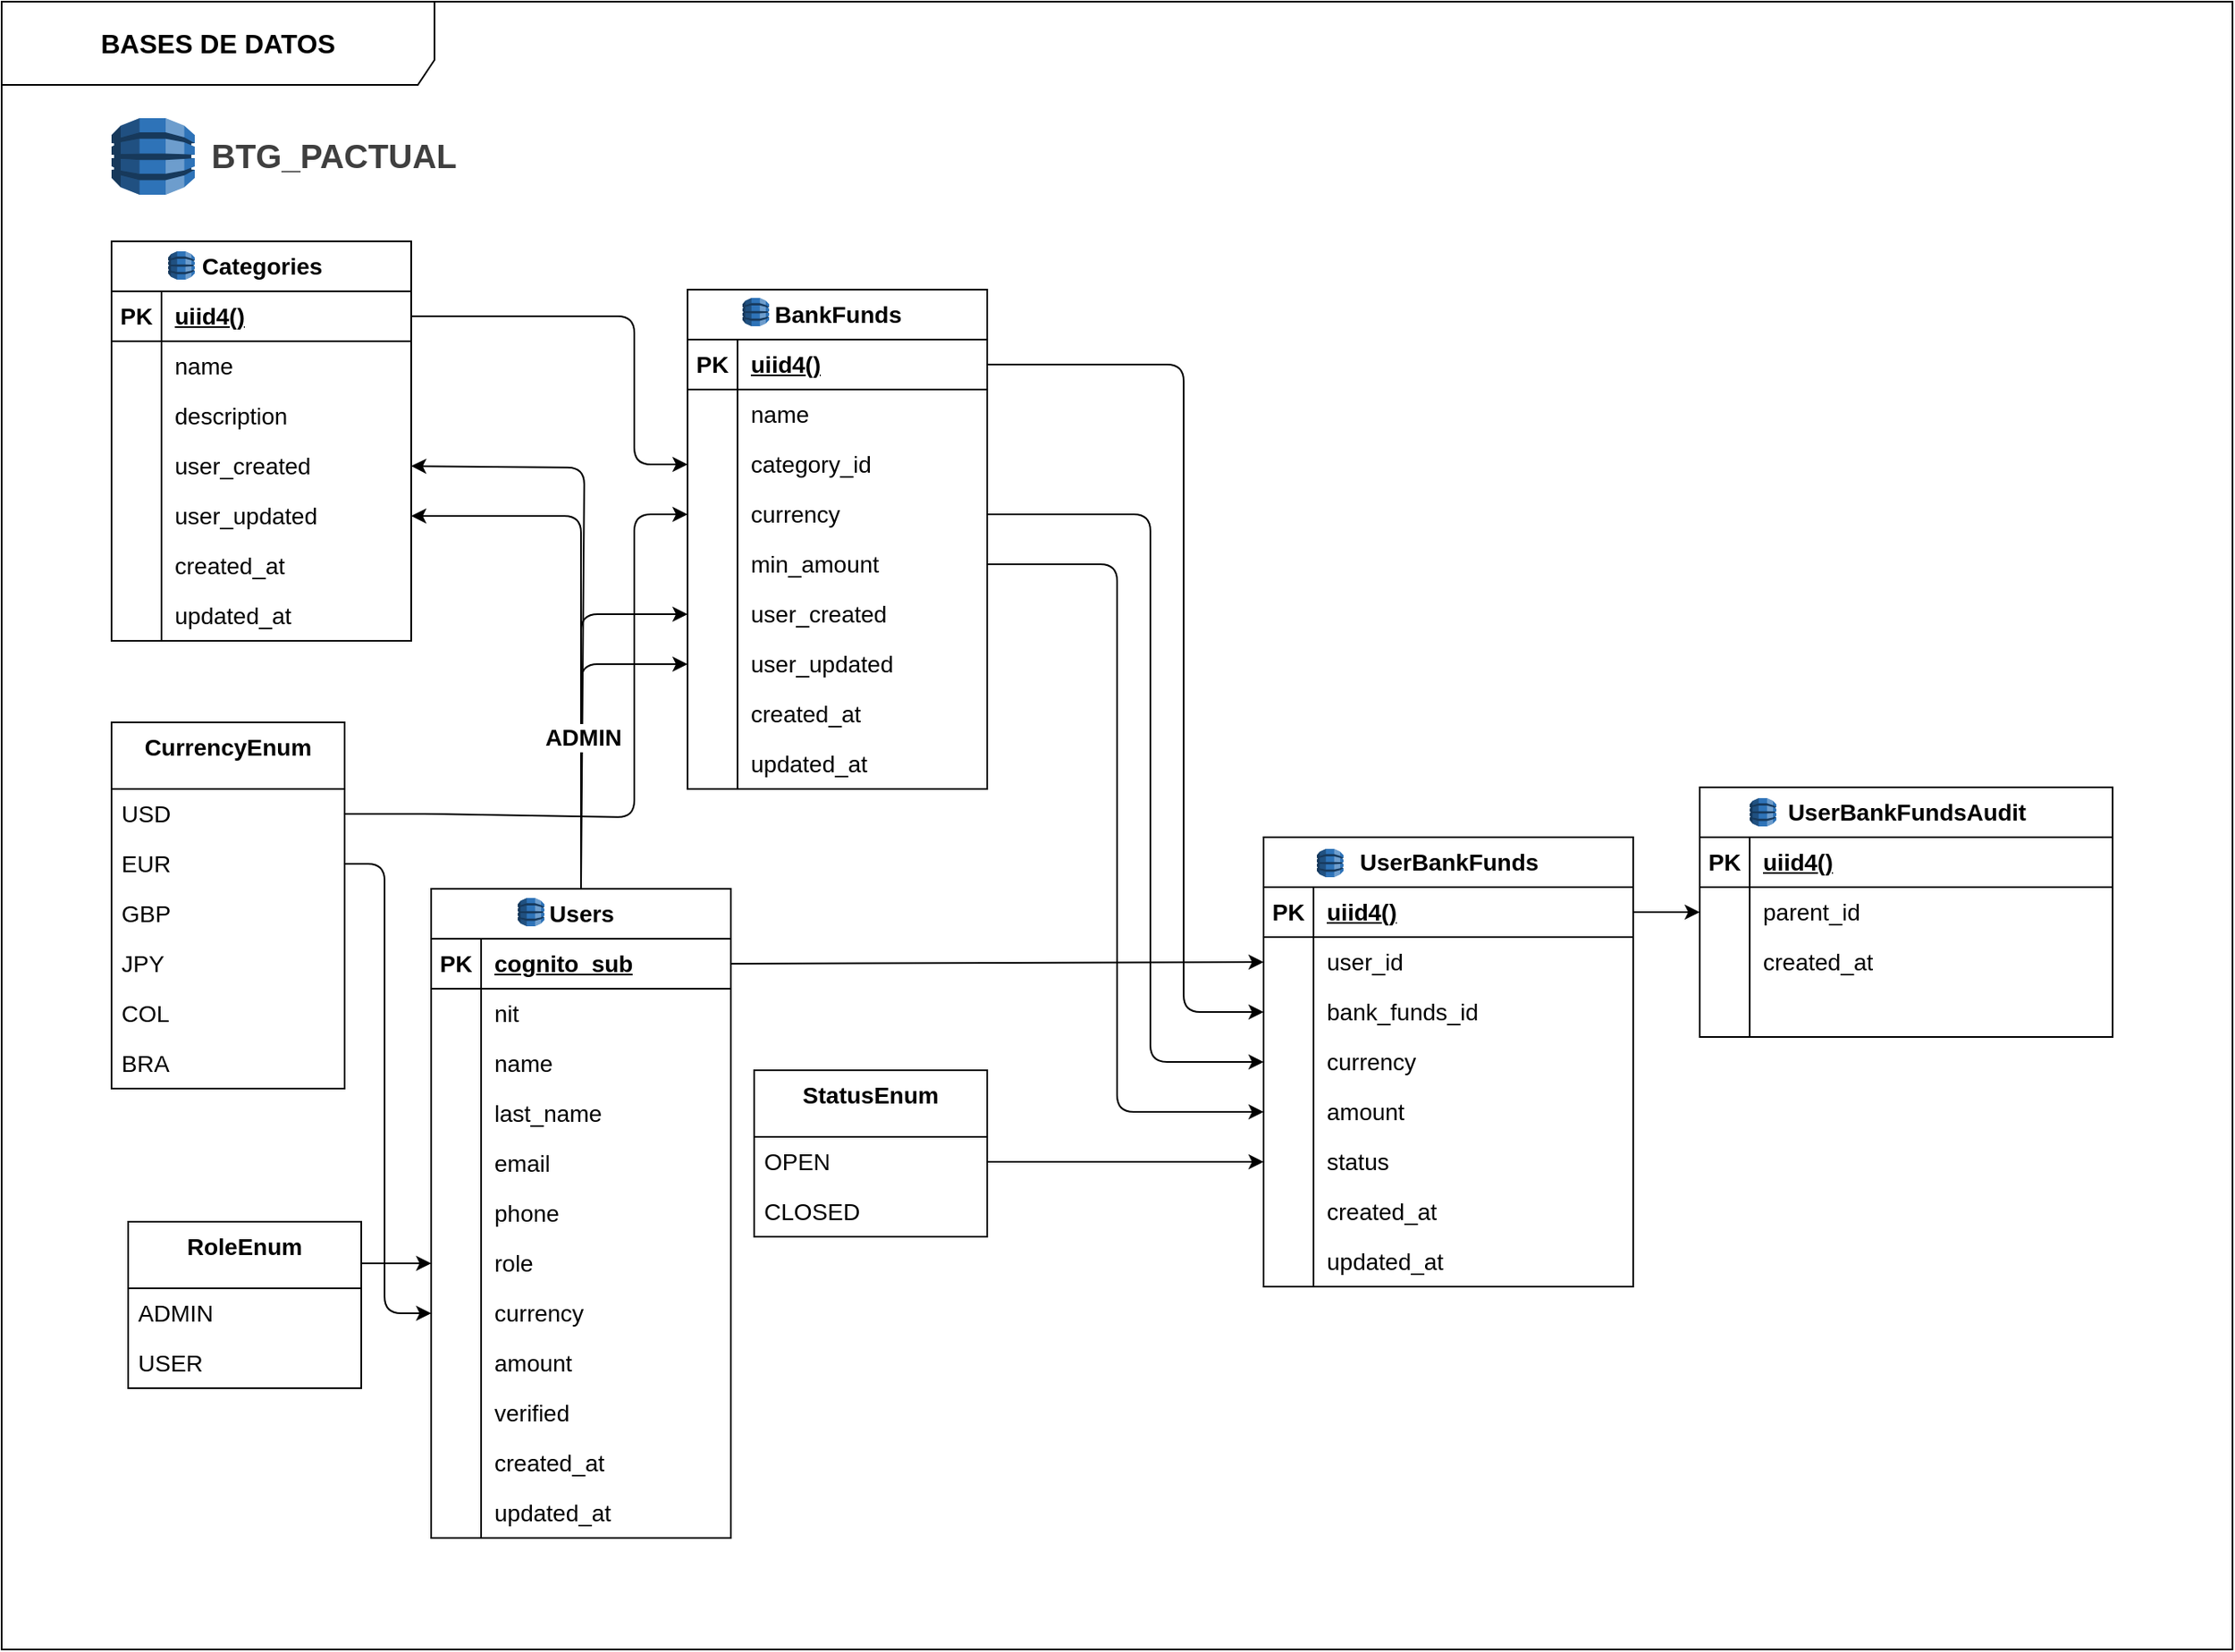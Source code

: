 <mxfile>
    <diagram id="fW_E1gVW56VBdXP4OuJA" name="Bases de datos">
        <mxGraphModel dx="1075" dy="737" grid="1" gridSize="10" guides="1" tooltips="1" connect="1" arrows="1" fold="1" page="1" pageScale="1" pageWidth="827" pageHeight="1169" background="#FFFFFF" math="0" shadow="0">
            <root>
                <mxCell id="0"/>
                <mxCell id="1" parent="0"/>
                <mxCell id="HhYW4NtW6dk_i5cIrL47-345" style="edgeStyle=none;html=1;exitX=0.5;exitY=0;exitDx=0;exitDy=0;entryX=0;entryY=0.5;entryDx=0;entryDy=0;" edge="1" parent="1" source="2" target="166">
                    <mxGeometry relative="1" as="geometry">
                        <Array as="points">
                            <mxPoint x="348" y="378"/>
                        </Array>
                    </mxGeometry>
                </mxCell>
                <mxCell id="HhYW4NtW6dk_i5cIrL47-346" style="edgeStyle=none;html=1;exitX=0.5;exitY=0;exitDx=0;exitDy=0;entryX=0;entryY=0.5;entryDx=0;entryDy=0;" edge="1" parent="1" source="2" target="169">
                    <mxGeometry relative="1" as="geometry">
                        <Array as="points">
                            <mxPoint x="348" y="408"/>
                        </Array>
                    </mxGeometry>
                </mxCell>
                <mxCell id="HhYW4NtW6dk_i5cIrL47-347" style="edgeStyle=none;html=1;exitX=0.5;exitY=0;exitDx=0;exitDy=0;entryX=1;entryY=0.5;entryDx=0;entryDy=0;" edge="1" parent="1" source="2" target="138">
                    <mxGeometry relative="1" as="geometry">
                        <Array as="points">
                            <mxPoint x="350" y="290"/>
                        </Array>
                    </mxGeometry>
                </mxCell>
                <mxCell id="HhYW4NtW6dk_i5cIrL47-348" style="edgeStyle=none;html=1;exitX=0.5;exitY=0;exitDx=0;exitDy=0;entryX=1;entryY=0.5;entryDx=0;entryDy=0;" edge="1" parent="1" source="2" target="141">
                    <mxGeometry relative="1" as="geometry">
                        <Array as="points">
                            <mxPoint x="348" y="319"/>
                        </Array>
                    </mxGeometry>
                </mxCell>
                <mxCell id="HhYW4NtW6dk_i5cIrL47-349" value="ADMIN" style="edgeLabel;html=1;align=center;verticalAlign=middle;resizable=0;points=[];fontSize=14;fontStyle=1" vertex="1" connectable="0" parent="HhYW4NtW6dk_i5cIrL47-348">
                    <mxGeometry x="-0.445" y="-1" relative="1" as="geometry">
                        <mxPoint y="-1" as="offset"/>
                    </mxGeometry>
                </mxCell>
                <mxCell id="2" value="Users" style="shape=table;startSize=30;container=1;collapsible=1;childLayout=tableLayout;fixedRows=1;rowLines=0;fontStyle=1;align=center;resizeLast=1;html=1;fontSize=14;" parent="1" vertex="1">
                    <mxGeometry x="258" y="543" width="180" height="390" as="geometry">
                        <mxRectangle x="50" y="80" width="70" height="30" as="alternateBounds"/>
                    </mxGeometry>
                </mxCell>
                <mxCell id="3" value="" style="shape=tableRow;horizontal=0;startSize=0;swimlaneHead=0;swimlaneBody=0;fillColor=none;collapsible=0;dropTarget=0;points=[[0,0.5],[1,0.5]];portConstraint=eastwest;top=0;left=0;right=0;bottom=1;fontSize=14;" parent="2" vertex="1">
                    <mxGeometry y="30" width="180" height="30" as="geometry"/>
                </mxCell>
                <mxCell id="4" value="PK" style="shape=partialRectangle;connectable=0;fillColor=none;top=0;left=0;bottom=0;right=0;fontStyle=1;overflow=hidden;whiteSpace=wrap;html=1;fontSize=14;" parent="3" vertex="1">
                    <mxGeometry width="30" height="30" as="geometry">
                        <mxRectangle width="30" height="30" as="alternateBounds"/>
                    </mxGeometry>
                </mxCell>
                <mxCell id="5" value="cognito_sub" style="shape=partialRectangle;connectable=0;fillColor=none;top=0;left=0;bottom=0;right=0;align=left;spacingLeft=6;fontStyle=5;overflow=hidden;whiteSpace=wrap;html=1;fontSize=14;" parent="3" vertex="1">
                    <mxGeometry x="30" width="150" height="30" as="geometry">
                        <mxRectangle width="150" height="30" as="alternateBounds"/>
                    </mxGeometry>
                </mxCell>
                <mxCell id="6" value="" style="shape=tableRow;horizontal=0;startSize=0;swimlaneHead=0;swimlaneBody=0;fillColor=none;collapsible=0;dropTarget=0;points=[[0,0.5],[1,0.5]];portConstraint=eastwest;top=0;left=0;right=0;bottom=0;fontSize=14;" parent="2" vertex="1">
                    <mxGeometry y="60" width="180" height="30" as="geometry"/>
                </mxCell>
                <mxCell id="7" value="" style="shape=partialRectangle;connectable=0;fillColor=none;top=0;left=0;bottom=0;right=0;editable=1;overflow=hidden;whiteSpace=wrap;html=1;fontSize=14;" parent="6" vertex="1">
                    <mxGeometry width="30" height="30" as="geometry">
                        <mxRectangle width="30" height="30" as="alternateBounds"/>
                    </mxGeometry>
                </mxCell>
                <mxCell id="8" value="nit" style="shape=partialRectangle;connectable=0;fillColor=none;top=0;left=0;bottom=0;right=0;align=left;spacingLeft=6;overflow=hidden;whiteSpace=wrap;html=1;fontSize=14;" parent="6" vertex="1">
                    <mxGeometry x="30" width="150" height="30" as="geometry">
                        <mxRectangle width="150" height="30" as="alternateBounds"/>
                    </mxGeometry>
                </mxCell>
                <mxCell id="9" value="" style="shape=tableRow;horizontal=0;startSize=0;swimlaneHead=0;swimlaneBody=0;fillColor=none;collapsible=0;dropTarget=0;points=[[0,0.5],[1,0.5]];portConstraint=eastwest;top=0;left=0;right=0;bottom=0;fontSize=14;" parent="2" vertex="1">
                    <mxGeometry y="90" width="180" height="30" as="geometry"/>
                </mxCell>
                <mxCell id="10" value="" style="shape=partialRectangle;connectable=0;fillColor=none;top=0;left=0;bottom=0;right=0;editable=1;overflow=hidden;whiteSpace=wrap;html=1;fontSize=14;" parent="9" vertex="1">
                    <mxGeometry width="30" height="30" as="geometry">
                        <mxRectangle width="30" height="30" as="alternateBounds"/>
                    </mxGeometry>
                </mxCell>
                <mxCell id="11" value="name" style="shape=partialRectangle;connectable=0;fillColor=none;top=0;left=0;bottom=0;right=0;align=left;spacingLeft=6;overflow=hidden;whiteSpace=wrap;html=1;fontSize=14;" parent="9" vertex="1">
                    <mxGeometry x="30" width="150" height="30" as="geometry">
                        <mxRectangle width="150" height="30" as="alternateBounds"/>
                    </mxGeometry>
                </mxCell>
                <mxCell id="12" value="" style="shape=tableRow;horizontal=0;startSize=0;swimlaneHead=0;swimlaneBody=0;fillColor=none;collapsible=0;dropTarget=0;points=[[0,0.5],[1,0.5]];portConstraint=eastwest;top=0;left=0;right=0;bottom=0;fontSize=14;" parent="2" vertex="1">
                    <mxGeometry y="120" width="180" height="30" as="geometry"/>
                </mxCell>
                <mxCell id="13" value="" style="shape=partialRectangle;connectable=0;fillColor=none;top=0;left=0;bottom=0;right=0;editable=1;overflow=hidden;whiteSpace=wrap;html=1;fontSize=14;" parent="12" vertex="1">
                    <mxGeometry width="30" height="30" as="geometry">
                        <mxRectangle width="30" height="30" as="alternateBounds"/>
                    </mxGeometry>
                </mxCell>
                <mxCell id="14" value="last_name" style="shape=partialRectangle;connectable=0;fillColor=none;top=0;left=0;bottom=0;right=0;align=left;spacingLeft=6;overflow=hidden;whiteSpace=wrap;html=1;fontSize=14;" parent="12" vertex="1">
                    <mxGeometry x="30" width="150" height="30" as="geometry">
                        <mxRectangle width="150" height="30" as="alternateBounds"/>
                    </mxGeometry>
                </mxCell>
                <mxCell id="46" value="" style="shape=tableRow;horizontal=0;startSize=0;swimlaneHead=0;swimlaneBody=0;fillColor=none;collapsible=0;dropTarget=0;points=[[0,0.5],[1,0.5]];portConstraint=eastwest;top=0;left=0;right=0;bottom=0;fontSize=14;" parent="2" vertex="1">
                    <mxGeometry y="150" width="180" height="30" as="geometry"/>
                </mxCell>
                <mxCell id="47" value="" style="shape=partialRectangle;connectable=0;fillColor=none;top=0;left=0;bottom=0;right=0;editable=1;overflow=hidden;whiteSpace=wrap;html=1;fontSize=14;" parent="46" vertex="1">
                    <mxGeometry width="30" height="30" as="geometry">
                        <mxRectangle width="30" height="30" as="alternateBounds"/>
                    </mxGeometry>
                </mxCell>
                <mxCell id="48" value="email" style="shape=partialRectangle;connectable=0;fillColor=none;top=0;left=0;bottom=0;right=0;align=left;spacingLeft=6;overflow=hidden;whiteSpace=wrap;html=1;fontSize=14;" parent="46" vertex="1">
                    <mxGeometry x="30" width="150" height="30" as="geometry">
                        <mxRectangle width="150" height="30" as="alternateBounds"/>
                    </mxGeometry>
                </mxCell>
                <mxCell id="52" value="" style="shape=tableRow;horizontal=0;startSize=0;swimlaneHead=0;swimlaneBody=0;fillColor=none;collapsible=0;dropTarget=0;points=[[0,0.5],[1,0.5]];portConstraint=eastwest;top=0;left=0;right=0;bottom=0;fontSize=14;" parent="2" vertex="1">
                    <mxGeometry y="180" width="180" height="30" as="geometry"/>
                </mxCell>
                <mxCell id="53" value="" style="shape=partialRectangle;connectable=0;fillColor=none;top=0;left=0;bottom=0;right=0;editable=1;overflow=hidden;whiteSpace=wrap;html=1;fontSize=14;" parent="52" vertex="1">
                    <mxGeometry width="30" height="30" as="geometry">
                        <mxRectangle width="30" height="30" as="alternateBounds"/>
                    </mxGeometry>
                </mxCell>
                <mxCell id="54" value="phone" style="shape=partialRectangle;connectable=0;fillColor=none;top=0;left=0;bottom=0;right=0;align=left;spacingLeft=6;overflow=hidden;whiteSpace=wrap;html=1;fontSize=14;" parent="52" vertex="1">
                    <mxGeometry x="30" width="150" height="30" as="geometry">
                        <mxRectangle width="150" height="30" as="alternateBounds"/>
                    </mxGeometry>
                </mxCell>
                <mxCell id="55" value="" style="shape=tableRow;horizontal=0;startSize=0;swimlaneHead=0;swimlaneBody=0;fillColor=none;collapsible=0;dropTarget=0;points=[[0,0.5],[1,0.5]];portConstraint=eastwest;top=0;left=0;right=0;bottom=0;fontSize=14;" parent="2" vertex="1">
                    <mxGeometry y="210" width="180" height="30" as="geometry"/>
                </mxCell>
                <mxCell id="56" value="" style="shape=partialRectangle;connectable=0;fillColor=none;top=0;left=0;bottom=0;right=0;editable=1;overflow=hidden;whiteSpace=wrap;html=1;fontSize=14;" parent="55" vertex="1">
                    <mxGeometry width="30" height="30" as="geometry">
                        <mxRectangle width="30" height="30" as="alternateBounds"/>
                    </mxGeometry>
                </mxCell>
                <mxCell id="57" value="role" style="shape=partialRectangle;connectable=0;fillColor=none;top=0;left=0;bottom=0;right=0;align=left;spacingLeft=6;overflow=hidden;whiteSpace=wrap;html=1;fontSize=14;" parent="55" vertex="1">
                    <mxGeometry x="30" width="150" height="30" as="geometry">
                        <mxRectangle width="150" height="30" as="alternateBounds"/>
                    </mxGeometry>
                </mxCell>
                <mxCell id="58" value="" style="shape=tableRow;horizontal=0;startSize=0;swimlaneHead=0;swimlaneBody=0;fillColor=none;collapsible=0;dropTarget=0;points=[[0,0.5],[1,0.5]];portConstraint=eastwest;top=0;left=0;right=0;bottom=0;fontSize=14;" parent="2" vertex="1">
                    <mxGeometry y="240" width="180" height="30" as="geometry"/>
                </mxCell>
                <mxCell id="59" value="" style="shape=partialRectangle;connectable=0;fillColor=none;top=0;left=0;bottom=0;right=0;editable=1;overflow=hidden;whiteSpace=wrap;html=1;fontSize=14;" parent="58" vertex="1">
                    <mxGeometry width="30" height="30" as="geometry">
                        <mxRectangle width="30" height="30" as="alternateBounds"/>
                    </mxGeometry>
                </mxCell>
                <mxCell id="60" value="currency" style="shape=partialRectangle;connectable=0;fillColor=none;top=0;left=0;bottom=0;right=0;align=left;spacingLeft=6;overflow=hidden;whiteSpace=wrap;html=1;fontSize=14;" parent="58" vertex="1">
                    <mxGeometry x="30" width="150" height="30" as="geometry">
                        <mxRectangle width="150" height="30" as="alternateBounds"/>
                    </mxGeometry>
                </mxCell>
                <mxCell id="61" value="" style="shape=tableRow;horizontal=0;startSize=0;swimlaneHead=0;swimlaneBody=0;fillColor=none;collapsible=0;dropTarget=0;points=[[0,0.5],[1,0.5]];portConstraint=eastwest;top=0;left=0;right=0;bottom=0;fontSize=14;" parent="2" vertex="1">
                    <mxGeometry y="270" width="180" height="30" as="geometry"/>
                </mxCell>
                <mxCell id="62" value="" style="shape=partialRectangle;connectable=0;fillColor=none;top=0;left=0;bottom=0;right=0;editable=1;overflow=hidden;whiteSpace=wrap;html=1;fontSize=14;" parent="61" vertex="1">
                    <mxGeometry width="30" height="30" as="geometry">
                        <mxRectangle width="30" height="30" as="alternateBounds"/>
                    </mxGeometry>
                </mxCell>
                <mxCell id="63" value="amount" style="shape=partialRectangle;connectable=0;fillColor=none;top=0;left=0;bottom=0;right=0;align=left;spacingLeft=6;overflow=hidden;whiteSpace=wrap;html=1;fontSize=14;" parent="61" vertex="1">
                    <mxGeometry x="30" width="150" height="30" as="geometry">
                        <mxRectangle width="150" height="30" as="alternateBounds"/>
                    </mxGeometry>
                </mxCell>
                <mxCell id="64" value="" style="shape=tableRow;horizontal=0;startSize=0;swimlaneHead=0;swimlaneBody=0;fillColor=none;collapsible=0;dropTarget=0;points=[[0,0.5],[1,0.5]];portConstraint=eastwest;top=0;left=0;right=0;bottom=0;fontSize=14;" parent="2" vertex="1">
                    <mxGeometry y="300" width="180" height="30" as="geometry"/>
                </mxCell>
                <mxCell id="65" value="" style="shape=partialRectangle;connectable=0;fillColor=none;top=0;left=0;bottom=0;right=0;editable=1;overflow=hidden;whiteSpace=wrap;html=1;fontSize=14;" parent="64" vertex="1">
                    <mxGeometry width="30" height="30" as="geometry">
                        <mxRectangle width="30" height="30" as="alternateBounds"/>
                    </mxGeometry>
                </mxCell>
                <mxCell id="66" value="verified" style="shape=partialRectangle;connectable=0;fillColor=none;top=0;left=0;bottom=0;right=0;align=left;spacingLeft=6;overflow=hidden;whiteSpace=wrap;html=1;fontSize=14;" parent="64" vertex="1">
                    <mxGeometry x="30" width="150" height="30" as="geometry">
                        <mxRectangle width="150" height="30" as="alternateBounds"/>
                    </mxGeometry>
                </mxCell>
                <mxCell id="67" value="" style="shape=tableRow;horizontal=0;startSize=0;swimlaneHead=0;swimlaneBody=0;fillColor=none;collapsible=0;dropTarget=0;points=[[0,0.5],[1,0.5]];portConstraint=eastwest;top=0;left=0;right=0;bottom=0;fontSize=14;" parent="2" vertex="1">
                    <mxGeometry y="330" width="180" height="30" as="geometry"/>
                </mxCell>
                <mxCell id="68" value="" style="shape=partialRectangle;connectable=0;fillColor=none;top=0;left=0;bottom=0;right=0;editable=1;overflow=hidden;whiteSpace=wrap;html=1;fontSize=14;" parent="67" vertex="1">
                    <mxGeometry width="30" height="30" as="geometry">
                        <mxRectangle width="30" height="30" as="alternateBounds"/>
                    </mxGeometry>
                </mxCell>
                <mxCell id="69" value="created_at" style="shape=partialRectangle;connectable=0;fillColor=none;top=0;left=0;bottom=0;right=0;align=left;spacingLeft=6;overflow=hidden;whiteSpace=wrap;html=1;fontSize=14;" parent="67" vertex="1">
                    <mxGeometry x="30" width="150" height="30" as="geometry">
                        <mxRectangle width="150" height="30" as="alternateBounds"/>
                    </mxGeometry>
                </mxCell>
                <mxCell id="71" value="" style="shape=tableRow;horizontal=0;startSize=0;swimlaneHead=0;swimlaneBody=0;fillColor=none;collapsible=0;dropTarget=0;points=[[0,0.5],[1,0.5]];portConstraint=eastwest;top=0;left=0;right=0;bottom=0;fontSize=14;" parent="2" vertex="1">
                    <mxGeometry y="360" width="180" height="30" as="geometry"/>
                </mxCell>
                <mxCell id="72" value="" style="shape=partialRectangle;connectable=0;fillColor=none;top=0;left=0;bottom=0;right=0;editable=1;overflow=hidden;whiteSpace=wrap;html=1;fontSize=14;" parent="71" vertex="1">
                    <mxGeometry width="30" height="30" as="geometry">
                        <mxRectangle width="30" height="30" as="alternateBounds"/>
                    </mxGeometry>
                </mxCell>
                <mxCell id="73" value="updated_at" style="shape=partialRectangle;connectable=0;fillColor=none;top=0;left=0;bottom=0;right=0;align=left;spacingLeft=6;overflow=hidden;whiteSpace=wrap;html=1;fontSize=14;" parent="71" vertex="1">
                    <mxGeometry x="30" width="150" height="30" as="geometry">
                        <mxRectangle width="150" height="30" as="alternateBounds"/>
                    </mxGeometry>
                </mxCell>
                <mxCell id="336" style="edgeStyle=none;html=1;exitX=1;exitY=0.25;exitDx=0;exitDy=0;entryX=0;entryY=0.5;entryDx=0;entryDy=0;fontSize=14;" parent="1" source="74" target="55" edge="1">
                    <mxGeometry relative="1" as="geometry"/>
                </mxCell>
                <mxCell id="74" value="&lt;span style=&quot;color: rgb(0, 0, 0);&quot;&gt;&lt;b&gt;RoleEnum&lt;/b&gt;&lt;/span&gt;" style="swimlane;fontStyle=0;align=center;verticalAlign=top;childLayout=stackLayout;horizontal=1;startSize=40;horizontalStack=0;resizeParent=1;resizeParentMax=0;resizeLast=0;collapsible=0;marginBottom=0;html=1;whiteSpace=wrap;fontSize=14;" parent="1" vertex="1">
                    <mxGeometry x="76" y="743" width="140" height="100" as="geometry"/>
                </mxCell>
                <mxCell id="76" value="ADMIN" style="text;html=1;strokeColor=none;fillColor=none;align=left;verticalAlign=middle;spacingLeft=4;spacingRight=4;overflow=hidden;rotatable=0;points=[[0,0.5],[1,0.5]];portConstraint=eastwest;whiteSpace=wrap;fontSize=14;" parent="74" vertex="1">
                    <mxGeometry y="40" width="140" height="30" as="geometry"/>
                </mxCell>
                <mxCell id="75" value="USER" style="text;html=1;strokeColor=none;fillColor=none;align=left;verticalAlign=middle;spacingLeft=4;spacingRight=4;overflow=hidden;rotatable=0;points=[[0,0.5],[1,0.5]];portConstraint=eastwest;whiteSpace=wrap;fontSize=14;" parent="74" vertex="1">
                    <mxGeometry y="70" width="140" height="30" as="geometry"/>
                </mxCell>
                <mxCell id="78" value="&lt;span style=&quot;color: rgb(0, 0, 0);&quot;&gt;&lt;b&gt;CurrencyEnum&lt;/b&gt;&lt;/span&gt;" style="swimlane;fontStyle=0;align=center;verticalAlign=top;childLayout=stackLayout;horizontal=1;startSize=40;horizontalStack=0;resizeParent=1;resizeParentMax=0;resizeLast=0;collapsible=0;marginBottom=0;html=1;whiteSpace=wrap;fontSize=14;" parent="1" vertex="1">
                    <mxGeometry x="66" y="443" width="140" height="220" as="geometry"/>
                </mxCell>
                <mxCell id="86" value="USD" style="text;html=1;strokeColor=none;fillColor=none;align=left;verticalAlign=middle;spacingLeft=4;spacingRight=4;overflow=hidden;rotatable=0;points=[[0,0.5],[1,0.5]];portConstraint=eastwest;whiteSpace=wrap;fontSize=14;" parent="78" vertex="1">
                    <mxGeometry y="40" width="140" height="30" as="geometry"/>
                </mxCell>
                <mxCell id="85" value="EUR" style="text;html=1;strokeColor=none;fillColor=none;align=left;verticalAlign=middle;spacingLeft=4;spacingRight=4;overflow=hidden;rotatable=0;points=[[0,0.5],[1,0.5]];portConstraint=eastwest;whiteSpace=wrap;fontSize=14;" parent="78" vertex="1">
                    <mxGeometry y="70" width="140" height="30" as="geometry"/>
                </mxCell>
                <mxCell id="84" value="GBP" style="text;html=1;strokeColor=none;fillColor=none;align=left;verticalAlign=middle;spacingLeft=4;spacingRight=4;overflow=hidden;rotatable=0;points=[[0,0.5],[1,0.5]];portConstraint=eastwest;whiteSpace=wrap;fontSize=14;" parent="78" vertex="1">
                    <mxGeometry y="100" width="140" height="30" as="geometry"/>
                </mxCell>
                <mxCell id="83" value="JPY" style="text;html=1;strokeColor=none;fillColor=none;align=left;verticalAlign=middle;spacingLeft=4;spacingRight=4;overflow=hidden;rotatable=0;points=[[0,0.5],[1,0.5]];portConstraint=eastwest;whiteSpace=wrap;fontSize=14;" parent="78" vertex="1">
                    <mxGeometry y="130" width="140" height="30" as="geometry"/>
                </mxCell>
                <mxCell id="82" value="COL" style="text;html=1;strokeColor=none;fillColor=none;align=left;verticalAlign=middle;spacingLeft=4;spacingRight=4;overflow=hidden;rotatable=0;points=[[0,0.5],[1,0.5]];portConstraint=eastwest;whiteSpace=wrap;fontSize=14;" parent="78" vertex="1">
                    <mxGeometry y="160" width="140" height="30" as="geometry"/>
                </mxCell>
                <mxCell id="79" value="BRA" style="text;html=1;strokeColor=none;fillColor=none;align=left;verticalAlign=middle;spacingLeft=4;spacingRight=4;overflow=hidden;rotatable=0;points=[[0,0.5],[1,0.5]];portConstraint=eastwest;whiteSpace=wrap;fontSize=14;" parent="78" vertex="1">
                    <mxGeometry y="190" width="140" height="30" as="geometry"/>
                </mxCell>
                <mxCell id="128" value="Categories" style="shape=table;startSize=30;container=1;collapsible=1;childLayout=tableLayout;fixedRows=1;rowLines=0;fontStyle=1;align=center;resizeLast=1;html=1;fontSize=14;" parent="1" vertex="1">
                    <mxGeometry x="66" y="154" width="180" height="240" as="geometry"/>
                </mxCell>
                <mxCell id="129" value="" style="shape=tableRow;horizontal=0;startSize=0;swimlaneHead=0;swimlaneBody=0;fillColor=none;collapsible=0;dropTarget=0;points=[[0,0.5],[1,0.5]];portConstraint=eastwest;top=0;left=0;right=0;bottom=1;fontSize=14;" parent="128" vertex="1">
                    <mxGeometry y="30" width="180" height="30" as="geometry"/>
                </mxCell>
                <mxCell id="130" value="PK" style="shape=partialRectangle;connectable=0;fillColor=none;top=0;left=0;bottom=0;right=0;fontStyle=1;overflow=hidden;whiteSpace=wrap;html=1;fontSize=14;" parent="129" vertex="1">
                    <mxGeometry width="30" height="30" as="geometry">
                        <mxRectangle width="30" height="30" as="alternateBounds"/>
                    </mxGeometry>
                </mxCell>
                <mxCell id="131" value="uiid4()" style="shape=partialRectangle;connectable=0;fillColor=none;top=0;left=0;bottom=0;right=0;align=left;spacingLeft=6;fontStyle=5;overflow=hidden;whiteSpace=wrap;html=1;fontSize=14;" parent="129" vertex="1">
                    <mxGeometry x="30" width="150" height="30" as="geometry">
                        <mxRectangle width="150" height="30" as="alternateBounds"/>
                    </mxGeometry>
                </mxCell>
                <mxCell id="132" value="" style="shape=tableRow;horizontal=0;startSize=0;swimlaneHead=0;swimlaneBody=0;fillColor=none;collapsible=0;dropTarget=0;points=[[0,0.5],[1,0.5]];portConstraint=eastwest;top=0;left=0;right=0;bottom=0;fontSize=14;" parent="128" vertex="1">
                    <mxGeometry y="60" width="180" height="30" as="geometry"/>
                </mxCell>
                <mxCell id="133" value="" style="shape=partialRectangle;connectable=0;fillColor=none;top=0;left=0;bottom=0;right=0;editable=1;overflow=hidden;whiteSpace=wrap;html=1;fontSize=14;" parent="132" vertex="1">
                    <mxGeometry width="30" height="30" as="geometry">
                        <mxRectangle width="30" height="30" as="alternateBounds"/>
                    </mxGeometry>
                </mxCell>
                <mxCell id="134" value="name" style="shape=partialRectangle;connectable=0;fillColor=none;top=0;left=0;bottom=0;right=0;align=left;spacingLeft=6;overflow=hidden;whiteSpace=wrap;html=1;fontSize=14;" parent="132" vertex="1">
                    <mxGeometry x="30" width="150" height="30" as="geometry">
                        <mxRectangle width="150" height="30" as="alternateBounds"/>
                    </mxGeometry>
                </mxCell>
                <mxCell id="135" value="" style="shape=tableRow;horizontal=0;startSize=0;swimlaneHead=0;swimlaneBody=0;fillColor=none;collapsible=0;dropTarget=0;points=[[0,0.5],[1,0.5]];portConstraint=eastwest;top=0;left=0;right=0;bottom=0;fontSize=14;" parent="128" vertex="1">
                    <mxGeometry y="90" width="180" height="30" as="geometry"/>
                </mxCell>
                <mxCell id="136" value="" style="shape=partialRectangle;connectable=0;fillColor=none;top=0;left=0;bottom=0;right=0;editable=1;overflow=hidden;whiteSpace=wrap;html=1;fontSize=14;" parent="135" vertex="1">
                    <mxGeometry width="30" height="30" as="geometry">
                        <mxRectangle width="30" height="30" as="alternateBounds"/>
                    </mxGeometry>
                </mxCell>
                <mxCell id="137" value="description" style="shape=partialRectangle;connectable=0;fillColor=none;top=0;left=0;bottom=0;right=0;align=left;spacingLeft=6;overflow=hidden;whiteSpace=wrap;html=1;fontSize=14;" parent="135" vertex="1">
                    <mxGeometry x="30" width="150" height="30" as="geometry">
                        <mxRectangle width="150" height="30" as="alternateBounds"/>
                    </mxGeometry>
                </mxCell>
                <mxCell id="138" value="" style="shape=tableRow;horizontal=0;startSize=0;swimlaneHead=0;swimlaneBody=0;fillColor=none;collapsible=0;dropTarget=0;points=[[0,0.5],[1,0.5]];portConstraint=eastwest;top=0;left=0;right=0;bottom=0;fontSize=14;" parent="128" vertex="1">
                    <mxGeometry y="120" width="180" height="30" as="geometry"/>
                </mxCell>
                <mxCell id="139" value="" style="shape=partialRectangle;connectable=0;fillColor=none;top=0;left=0;bottom=0;right=0;editable=1;overflow=hidden;whiteSpace=wrap;html=1;fontSize=14;" parent="138" vertex="1">
                    <mxGeometry width="30" height="30" as="geometry">
                        <mxRectangle width="30" height="30" as="alternateBounds"/>
                    </mxGeometry>
                </mxCell>
                <mxCell id="140" value="user_created" style="shape=partialRectangle;connectable=0;fillColor=none;top=0;left=0;bottom=0;right=0;align=left;spacingLeft=6;overflow=hidden;whiteSpace=wrap;html=1;fontSize=14;" parent="138" vertex="1">
                    <mxGeometry x="30" width="150" height="30" as="geometry">
                        <mxRectangle width="150" height="30" as="alternateBounds"/>
                    </mxGeometry>
                </mxCell>
                <mxCell id="141" value="" style="shape=tableRow;horizontal=0;startSize=0;swimlaneHead=0;swimlaneBody=0;fillColor=none;collapsible=0;dropTarget=0;points=[[0,0.5],[1,0.5]];portConstraint=eastwest;top=0;left=0;right=0;bottom=0;fontSize=14;" parent="128" vertex="1">
                    <mxGeometry y="150" width="180" height="30" as="geometry"/>
                </mxCell>
                <mxCell id="142" value="" style="shape=partialRectangle;connectable=0;fillColor=none;top=0;left=0;bottom=0;right=0;editable=1;overflow=hidden;whiteSpace=wrap;html=1;fontSize=14;" parent="141" vertex="1">
                    <mxGeometry width="30" height="30" as="geometry">
                        <mxRectangle width="30" height="30" as="alternateBounds"/>
                    </mxGeometry>
                </mxCell>
                <mxCell id="143" value="user_updated" style="shape=partialRectangle;connectable=0;fillColor=none;top=0;left=0;bottom=0;right=0;align=left;spacingLeft=6;overflow=hidden;whiteSpace=wrap;html=1;fontSize=14;" parent="141" vertex="1">
                    <mxGeometry x="30" width="150" height="30" as="geometry">
                        <mxRectangle width="150" height="30" as="alternateBounds"/>
                    </mxGeometry>
                </mxCell>
                <mxCell id="144" value="" style="shape=tableRow;horizontal=0;startSize=0;swimlaneHead=0;swimlaneBody=0;fillColor=none;collapsible=0;dropTarget=0;points=[[0,0.5],[1,0.5]];portConstraint=eastwest;top=0;left=0;right=0;bottom=0;fontSize=14;" parent="128" vertex="1">
                    <mxGeometry y="180" width="180" height="30" as="geometry"/>
                </mxCell>
                <mxCell id="145" value="" style="shape=partialRectangle;connectable=0;fillColor=none;top=0;left=0;bottom=0;right=0;editable=1;overflow=hidden;whiteSpace=wrap;html=1;fontSize=14;" parent="144" vertex="1">
                    <mxGeometry width="30" height="30" as="geometry">
                        <mxRectangle width="30" height="30" as="alternateBounds"/>
                    </mxGeometry>
                </mxCell>
                <mxCell id="146" value="created_at" style="shape=partialRectangle;connectable=0;fillColor=none;top=0;left=0;bottom=0;right=0;align=left;spacingLeft=6;overflow=hidden;whiteSpace=wrap;html=1;fontSize=14;" parent="144" vertex="1">
                    <mxGeometry x="30" width="150" height="30" as="geometry">
                        <mxRectangle width="150" height="30" as="alternateBounds"/>
                    </mxGeometry>
                </mxCell>
                <mxCell id="147" value="" style="shape=tableRow;horizontal=0;startSize=0;swimlaneHead=0;swimlaneBody=0;fillColor=none;collapsible=0;dropTarget=0;points=[[0,0.5],[1,0.5]];portConstraint=eastwest;top=0;left=0;right=0;bottom=0;fontSize=14;" parent="128" vertex="1">
                    <mxGeometry y="210" width="180" height="30" as="geometry"/>
                </mxCell>
                <mxCell id="148" value="" style="shape=partialRectangle;connectable=0;fillColor=none;top=0;left=0;bottom=0;right=0;editable=1;overflow=hidden;whiteSpace=wrap;html=1;fontSize=14;" parent="147" vertex="1">
                    <mxGeometry width="30" height="30" as="geometry">
                        <mxRectangle width="30" height="30" as="alternateBounds"/>
                    </mxGeometry>
                </mxCell>
                <mxCell id="149" value="updated_at" style="shape=partialRectangle;connectable=0;fillColor=none;top=0;left=0;bottom=0;right=0;align=left;spacingLeft=6;overflow=hidden;whiteSpace=wrap;html=1;fontSize=14;" parent="147" vertex="1">
                    <mxGeometry x="30" width="150" height="30" as="geometry">
                        <mxRectangle width="150" height="30" as="alternateBounds"/>
                    </mxGeometry>
                </mxCell>
                <mxCell id="150" value="BankFunds" style="shape=table;startSize=30;container=1;collapsible=1;childLayout=tableLayout;fixedRows=1;rowLines=0;fontStyle=1;align=center;resizeLast=1;html=1;fontSize=14;" parent="1" vertex="1">
                    <mxGeometry x="412" y="183" width="180" height="300" as="geometry"/>
                </mxCell>
                <mxCell id="151" value="" style="shape=tableRow;horizontal=0;startSize=0;swimlaneHead=0;swimlaneBody=0;fillColor=none;collapsible=0;dropTarget=0;points=[[0,0.5],[1,0.5]];portConstraint=eastwest;top=0;left=0;right=0;bottom=1;fontSize=14;" parent="150" vertex="1">
                    <mxGeometry y="30" width="180" height="30" as="geometry"/>
                </mxCell>
                <mxCell id="152" value="PK" style="shape=partialRectangle;connectable=0;fillColor=none;top=0;left=0;bottom=0;right=0;fontStyle=1;overflow=hidden;whiteSpace=wrap;html=1;fontSize=14;" parent="151" vertex="1">
                    <mxGeometry width="30" height="30" as="geometry">
                        <mxRectangle width="30" height="30" as="alternateBounds"/>
                    </mxGeometry>
                </mxCell>
                <mxCell id="153" value="uiid4()" style="shape=partialRectangle;connectable=0;fillColor=none;top=0;left=0;bottom=0;right=0;align=left;spacingLeft=6;fontStyle=5;overflow=hidden;whiteSpace=wrap;html=1;fontSize=14;" parent="151" vertex="1">
                    <mxGeometry x="30" width="150" height="30" as="geometry">
                        <mxRectangle width="150" height="30" as="alternateBounds"/>
                    </mxGeometry>
                </mxCell>
                <mxCell id="154" value="" style="shape=tableRow;horizontal=0;startSize=0;swimlaneHead=0;swimlaneBody=0;fillColor=none;collapsible=0;dropTarget=0;points=[[0,0.5],[1,0.5]];portConstraint=eastwest;top=0;left=0;right=0;bottom=0;fontSize=14;" parent="150" vertex="1">
                    <mxGeometry y="60" width="180" height="30" as="geometry"/>
                </mxCell>
                <mxCell id="155" value="" style="shape=partialRectangle;connectable=0;fillColor=none;top=0;left=0;bottom=0;right=0;editable=1;overflow=hidden;whiteSpace=wrap;html=1;fontSize=14;" parent="154" vertex="1">
                    <mxGeometry width="30" height="30" as="geometry">
                        <mxRectangle width="30" height="30" as="alternateBounds"/>
                    </mxGeometry>
                </mxCell>
                <mxCell id="156" value="name" style="shape=partialRectangle;connectable=0;fillColor=none;top=0;left=0;bottom=0;right=0;align=left;spacingLeft=6;overflow=hidden;whiteSpace=wrap;html=1;fontSize=14;" parent="154" vertex="1">
                    <mxGeometry x="30" width="150" height="30" as="geometry">
                        <mxRectangle width="150" height="30" as="alternateBounds"/>
                    </mxGeometry>
                </mxCell>
                <mxCell id="157" value="" style="shape=tableRow;horizontal=0;startSize=0;swimlaneHead=0;swimlaneBody=0;fillColor=none;collapsible=0;dropTarget=0;points=[[0,0.5],[1,0.5]];portConstraint=eastwest;top=0;left=0;right=0;bottom=0;fontSize=14;" parent="150" vertex="1">
                    <mxGeometry y="90" width="180" height="30" as="geometry"/>
                </mxCell>
                <mxCell id="158" value="" style="shape=partialRectangle;connectable=0;fillColor=none;top=0;left=0;bottom=0;right=0;editable=1;overflow=hidden;whiteSpace=wrap;html=1;fontSize=14;" parent="157" vertex="1">
                    <mxGeometry width="30" height="30" as="geometry">
                        <mxRectangle width="30" height="30" as="alternateBounds"/>
                    </mxGeometry>
                </mxCell>
                <mxCell id="159" value="category_id" style="shape=partialRectangle;connectable=0;fillColor=none;top=0;left=0;bottom=0;right=0;align=left;spacingLeft=6;overflow=hidden;whiteSpace=wrap;html=1;fontSize=14;" parent="157" vertex="1">
                    <mxGeometry x="30" width="150" height="30" as="geometry">
                        <mxRectangle width="150" height="30" as="alternateBounds"/>
                    </mxGeometry>
                </mxCell>
                <mxCell id="160" value="" style="shape=tableRow;horizontal=0;startSize=0;swimlaneHead=0;swimlaneBody=0;fillColor=none;collapsible=0;dropTarget=0;points=[[0,0.5],[1,0.5]];portConstraint=eastwest;top=0;left=0;right=0;bottom=0;fontSize=14;" parent="150" vertex="1">
                    <mxGeometry y="120" width="180" height="30" as="geometry"/>
                </mxCell>
                <mxCell id="161" value="" style="shape=partialRectangle;connectable=0;fillColor=none;top=0;left=0;bottom=0;right=0;editable=1;overflow=hidden;whiteSpace=wrap;html=1;fontSize=14;" parent="160" vertex="1">
                    <mxGeometry width="30" height="30" as="geometry">
                        <mxRectangle width="30" height="30" as="alternateBounds"/>
                    </mxGeometry>
                </mxCell>
                <mxCell id="162" value="currency" style="shape=partialRectangle;connectable=0;fillColor=none;top=0;left=0;bottom=0;right=0;align=left;spacingLeft=6;overflow=hidden;whiteSpace=wrap;html=1;fontSize=14;" parent="160" vertex="1">
                    <mxGeometry x="30" width="150" height="30" as="geometry">
                        <mxRectangle width="150" height="30" as="alternateBounds"/>
                    </mxGeometry>
                </mxCell>
                <mxCell id="163" value="" style="shape=tableRow;horizontal=0;startSize=0;swimlaneHead=0;swimlaneBody=0;fillColor=none;collapsible=0;dropTarget=0;points=[[0,0.5],[1,0.5]];portConstraint=eastwest;top=0;left=0;right=0;bottom=0;fontSize=14;" parent="150" vertex="1">
                    <mxGeometry y="150" width="180" height="30" as="geometry"/>
                </mxCell>
                <mxCell id="164" value="" style="shape=partialRectangle;connectable=0;fillColor=none;top=0;left=0;bottom=0;right=0;editable=1;overflow=hidden;whiteSpace=wrap;html=1;fontSize=14;" parent="163" vertex="1">
                    <mxGeometry width="30" height="30" as="geometry">
                        <mxRectangle width="30" height="30" as="alternateBounds"/>
                    </mxGeometry>
                </mxCell>
                <mxCell id="165" value="min_amount" style="shape=partialRectangle;connectable=0;fillColor=none;top=0;left=0;bottom=0;right=0;align=left;spacingLeft=6;overflow=hidden;whiteSpace=wrap;html=1;fontSize=14;" parent="163" vertex="1">
                    <mxGeometry x="30" width="150" height="30" as="geometry">
                        <mxRectangle width="150" height="30" as="alternateBounds"/>
                    </mxGeometry>
                </mxCell>
                <mxCell id="166" value="" style="shape=tableRow;horizontal=0;startSize=0;swimlaneHead=0;swimlaneBody=0;fillColor=none;collapsible=0;dropTarget=0;points=[[0,0.5],[1,0.5]];portConstraint=eastwest;top=0;left=0;right=0;bottom=0;fontSize=14;" parent="150" vertex="1">
                    <mxGeometry y="180" width="180" height="30" as="geometry"/>
                </mxCell>
                <mxCell id="167" value="" style="shape=partialRectangle;connectable=0;fillColor=none;top=0;left=0;bottom=0;right=0;editable=1;overflow=hidden;whiteSpace=wrap;html=1;fontSize=14;" parent="166" vertex="1">
                    <mxGeometry width="30" height="30" as="geometry">
                        <mxRectangle width="30" height="30" as="alternateBounds"/>
                    </mxGeometry>
                </mxCell>
                <mxCell id="168" value="user_created" style="shape=partialRectangle;connectable=0;fillColor=none;top=0;left=0;bottom=0;right=0;align=left;spacingLeft=6;overflow=hidden;whiteSpace=wrap;html=1;fontSize=14;" parent="166" vertex="1">
                    <mxGeometry x="30" width="150" height="30" as="geometry">
                        <mxRectangle width="150" height="30" as="alternateBounds"/>
                    </mxGeometry>
                </mxCell>
                <mxCell id="169" value="" style="shape=tableRow;horizontal=0;startSize=0;swimlaneHead=0;swimlaneBody=0;fillColor=none;collapsible=0;dropTarget=0;points=[[0,0.5],[1,0.5]];portConstraint=eastwest;top=0;left=0;right=0;bottom=0;fontSize=14;" parent="150" vertex="1">
                    <mxGeometry y="210" width="180" height="30" as="geometry"/>
                </mxCell>
                <mxCell id="170" value="" style="shape=partialRectangle;connectable=0;fillColor=none;top=0;left=0;bottom=0;right=0;editable=1;overflow=hidden;whiteSpace=wrap;html=1;fontSize=14;" parent="169" vertex="1">
                    <mxGeometry width="30" height="30" as="geometry">
                        <mxRectangle width="30" height="30" as="alternateBounds"/>
                    </mxGeometry>
                </mxCell>
                <mxCell id="171" value="user_updated" style="shape=partialRectangle;connectable=0;fillColor=none;top=0;left=0;bottom=0;right=0;align=left;spacingLeft=6;overflow=hidden;whiteSpace=wrap;html=1;fontSize=14;" parent="169" vertex="1">
                    <mxGeometry x="30" width="150" height="30" as="geometry">
                        <mxRectangle width="150" height="30" as="alternateBounds"/>
                    </mxGeometry>
                </mxCell>
                <mxCell id="172" value="" style="shape=tableRow;horizontal=0;startSize=0;swimlaneHead=0;swimlaneBody=0;fillColor=none;collapsible=0;dropTarget=0;points=[[0,0.5],[1,0.5]];portConstraint=eastwest;top=0;left=0;right=0;bottom=0;fontSize=14;" parent="150" vertex="1">
                    <mxGeometry y="240" width="180" height="30" as="geometry"/>
                </mxCell>
                <mxCell id="173" value="" style="shape=partialRectangle;connectable=0;fillColor=none;top=0;left=0;bottom=0;right=0;editable=1;overflow=hidden;whiteSpace=wrap;html=1;fontSize=14;" parent="172" vertex="1">
                    <mxGeometry width="30" height="30" as="geometry">
                        <mxRectangle width="30" height="30" as="alternateBounds"/>
                    </mxGeometry>
                </mxCell>
                <mxCell id="174" value="created_at" style="shape=partialRectangle;connectable=0;fillColor=none;top=0;left=0;bottom=0;right=0;align=left;spacingLeft=6;overflow=hidden;whiteSpace=wrap;html=1;fontSize=14;" parent="172" vertex="1">
                    <mxGeometry x="30" width="150" height="30" as="geometry">
                        <mxRectangle width="150" height="30" as="alternateBounds"/>
                    </mxGeometry>
                </mxCell>
                <mxCell id="175" value="" style="shape=tableRow;horizontal=0;startSize=0;swimlaneHead=0;swimlaneBody=0;fillColor=none;collapsible=0;dropTarget=0;points=[[0,0.5],[1,0.5]];portConstraint=eastwest;top=0;left=0;right=0;bottom=0;fontSize=14;" parent="150" vertex="1">
                    <mxGeometry y="270" width="180" height="30" as="geometry"/>
                </mxCell>
                <mxCell id="176" value="" style="shape=partialRectangle;connectable=0;fillColor=none;top=0;left=0;bottom=0;right=0;editable=1;overflow=hidden;whiteSpace=wrap;html=1;fontSize=14;" parent="175" vertex="1">
                    <mxGeometry width="30" height="30" as="geometry">
                        <mxRectangle width="30" height="30" as="alternateBounds"/>
                    </mxGeometry>
                </mxCell>
                <mxCell id="177" value="updated_at" style="shape=partialRectangle;connectable=0;fillColor=none;top=0;left=0;bottom=0;right=0;align=left;spacingLeft=6;overflow=hidden;whiteSpace=wrap;html=1;fontSize=14;" parent="175" vertex="1">
                    <mxGeometry x="30" width="150" height="30" as="geometry">
                        <mxRectangle width="150" height="30" as="alternateBounds"/>
                    </mxGeometry>
                </mxCell>
                <mxCell id="187" style="edgeStyle=none;html=1;exitX=1;exitY=0.5;exitDx=0;exitDy=0;entryX=0;entryY=0.5;entryDx=0;entryDy=0;fontSize=14;" parent="1" source="129" target="157" edge="1">
                    <mxGeometry relative="1" as="geometry">
                        <Array as="points">
                            <mxPoint x="380" y="199"/>
                            <mxPoint x="380" y="288"/>
                        </Array>
                    </mxGeometry>
                </mxCell>
                <mxCell id="189" style="edgeStyle=none;html=1;exitX=1;exitY=0.5;exitDx=0;exitDy=0;entryX=0;entryY=0.5;entryDx=0;entryDy=0;fontSize=14;" parent="1" source="86" target="160" edge="1">
                    <mxGeometry relative="1" as="geometry">
                        <Array as="points">
                            <mxPoint x="256" y="498"/>
                            <mxPoint x="380" y="500"/>
                            <mxPoint x="380" y="318"/>
                        </Array>
                    </mxGeometry>
                </mxCell>
                <mxCell id="190" style="edgeStyle=none;html=1;exitX=1;exitY=0.5;exitDx=0;exitDy=0;entryX=0;entryY=0.5;entryDx=0;entryDy=0;fontSize=14;" parent="1" source="85" target="58" edge="1">
                    <mxGeometry relative="1" as="geometry">
                        <Array as="points">
                            <mxPoint x="230" y="528"/>
                            <mxPoint x="230" y="798"/>
                        </Array>
                    </mxGeometry>
                </mxCell>
                <mxCell id="194" value="UserBankFunds" style="shape=table;startSize=30;container=1;collapsible=1;childLayout=tableLayout;fixedRows=1;rowLines=0;fontStyle=1;align=center;resizeLast=1;html=1;fontSize=14;" parent="1" vertex="1">
                    <mxGeometry x="758" y="512" width="222" height="270" as="geometry"/>
                </mxCell>
                <mxCell id="195" value="" style="shape=tableRow;horizontal=0;startSize=0;swimlaneHead=0;swimlaneBody=0;fillColor=none;collapsible=0;dropTarget=0;points=[[0,0.5],[1,0.5]];portConstraint=eastwest;top=0;left=0;right=0;bottom=1;fontSize=14;" parent="194" vertex="1">
                    <mxGeometry y="30" width="222" height="30" as="geometry"/>
                </mxCell>
                <mxCell id="196" value="PK" style="shape=partialRectangle;connectable=0;fillColor=none;top=0;left=0;bottom=0;right=0;fontStyle=1;overflow=hidden;whiteSpace=wrap;html=1;fontSize=14;" parent="195" vertex="1">
                    <mxGeometry width="30" height="30" as="geometry">
                        <mxRectangle width="30" height="30" as="alternateBounds"/>
                    </mxGeometry>
                </mxCell>
                <mxCell id="197" value="uiid4()" style="shape=partialRectangle;connectable=0;fillColor=none;top=0;left=0;bottom=0;right=0;align=left;spacingLeft=6;fontStyle=5;overflow=hidden;whiteSpace=wrap;html=1;fontSize=14;" parent="195" vertex="1">
                    <mxGeometry x="30" width="192" height="30" as="geometry">
                        <mxRectangle width="192" height="30" as="alternateBounds"/>
                    </mxGeometry>
                </mxCell>
                <mxCell id="198" value="" style="shape=tableRow;horizontal=0;startSize=0;swimlaneHead=0;swimlaneBody=0;fillColor=none;collapsible=0;dropTarget=0;points=[[0,0.5],[1,0.5]];portConstraint=eastwest;top=0;left=0;right=0;bottom=0;fontSize=14;" parent="194" vertex="1">
                    <mxGeometry y="60" width="222" height="30" as="geometry"/>
                </mxCell>
                <mxCell id="199" value="" style="shape=partialRectangle;connectable=0;fillColor=none;top=0;left=0;bottom=0;right=0;editable=1;overflow=hidden;whiteSpace=wrap;html=1;fontSize=14;" parent="198" vertex="1">
                    <mxGeometry width="30" height="30" as="geometry">
                        <mxRectangle width="30" height="30" as="alternateBounds"/>
                    </mxGeometry>
                </mxCell>
                <mxCell id="200" value="user_id" style="shape=partialRectangle;connectable=0;fillColor=none;top=0;left=0;bottom=0;right=0;align=left;spacingLeft=6;overflow=hidden;whiteSpace=wrap;html=1;fontSize=14;" parent="198" vertex="1">
                    <mxGeometry x="30" width="192" height="30" as="geometry">
                        <mxRectangle width="192" height="30" as="alternateBounds"/>
                    </mxGeometry>
                </mxCell>
                <mxCell id="201" value="" style="shape=tableRow;horizontal=0;startSize=0;swimlaneHead=0;swimlaneBody=0;fillColor=none;collapsible=0;dropTarget=0;points=[[0,0.5],[1,0.5]];portConstraint=eastwest;top=0;left=0;right=0;bottom=0;fontSize=14;" parent="194" vertex="1">
                    <mxGeometry y="90" width="222" height="30" as="geometry"/>
                </mxCell>
                <mxCell id="202" value="" style="shape=partialRectangle;connectable=0;fillColor=none;top=0;left=0;bottom=0;right=0;editable=1;overflow=hidden;whiteSpace=wrap;html=1;fontSize=14;" parent="201" vertex="1">
                    <mxGeometry width="30" height="30" as="geometry">
                        <mxRectangle width="30" height="30" as="alternateBounds"/>
                    </mxGeometry>
                </mxCell>
                <mxCell id="203" value="bank_funds_id" style="shape=partialRectangle;connectable=0;fillColor=none;top=0;left=0;bottom=0;right=0;align=left;spacingLeft=6;overflow=hidden;whiteSpace=wrap;html=1;fontSize=14;" parent="201" vertex="1">
                    <mxGeometry x="30" width="192" height="30" as="geometry">
                        <mxRectangle width="192" height="30" as="alternateBounds"/>
                    </mxGeometry>
                </mxCell>
                <mxCell id="204" value="" style="shape=tableRow;horizontal=0;startSize=0;swimlaneHead=0;swimlaneBody=0;fillColor=none;collapsible=0;dropTarget=0;points=[[0,0.5],[1,0.5]];portConstraint=eastwest;top=0;left=0;right=0;bottom=0;fontSize=14;" parent="194" vertex="1">
                    <mxGeometry y="120" width="222" height="30" as="geometry"/>
                </mxCell>
                <mxCell id="205" value="" style="shape=partialRectangle;connectable=0;fillColor=none;top=0;left=0;bottom=0;right=0;editable=1;overflow=hidden;whiteSpace=wrap;html=1;fontSize=14;" parent="204" vertex="1">
                    <mxGeometry width="30" height="30" as="geometry">
                        <mxRectangle width="30" height="30" as="alternateBounds"/>
                    </mxGeometry>
                </mxCell>
                <mxCell id="206" value="currency" style="shape=partialRectangle;connectable=0;fillColor=none;top=0;left=0;bottom=0;right=0;align=left;spacingLeft=6;overflow=hidden;whiteSpace=wrap;html=1;fontSize=14;" parent="204" vertex="1">
                    <mxGeometry x="30" width="192" height="30" as="geometry">
                        <mxRectangle width="192" height="30" as="alternateBounds"/>
                    </mxGeometry>
                </mxCell>
                <mxCell id="209" value="" style="shape=tableRow;horizontal=0;startSize=0;swimlaneHead=0;swimlaneBody=0;fillColor=none;collapsible=0;dropTarget=0;points=[[0,0.5],[1,0.5]];portConstraint=eastwest;top=0;left=0;right=0;bottom=0;fontSize=14;" parent="194" vertex="1">
                    <mxGeometry y="150" width="222" height="30" as="geometry"/>
                </mxCell>
                <mxCell id="210" value="" style="shape=partialRectangle;connectable=0;fillColor=none;top=0;left=0;bottom=0;right=0;editable=1;overflow=hidden;whiteSpace=wrap;html=1;fontSize=14;" parent="209" vertex="1">
                    <mxGeometry width="30" height="30" as="geometry">
                        <mxRectangle width="30" height="30" as="alternateBounds"/>
                    </mxGeometry>
                </mxCell>
                <mxCell id="211" value="amount" style="shape=partialRectangle;connectable=0;fillColor=none;top=0;left=0;bottom=0;right=0;align=left;spacingLeft=6;overflow=hidden;whiteSpace=wrap;html=1;fontSize=14;" parent="209" vertex="1">
                    <mxGeometry x="30" width="192" height="30" as="geometry">
                        <mxRectangle width="192" height="30" as="alternateBounds"/>
                    </mxGeometry>
                </mxCell>
                <mxCell id="212" value="" style="shape=tableRow;horizontal=0;startSize=0;swimlaneHead=0;swimlaneBody=0;fillColor=none;collapsible=0;dropTarget=0;points=[[0,0.5],[1,0.5]];portConstraint=eastwest;top=0;left=0;right=0;bottom=0;fontSize=14;" parent="194" vertex="1">
                    <mxGeometry y="180" width="222" height="30" as="geometry"/>
                </mxCell>
                <mxCell id="213" value="" style="shape=partialRectangle;connectable=0;fillColor=none;top=0;left=0;bottom=0;right=0;editable=1;overflow=hidden;whiteSpace=wrap;html=1;fontSize=14;" parent="212" vertex="1">
                    <mxGeometry width="30" height="30" as="geometry">
                        <mxRectangle width="30" height="30" as="alternateBounds"/>
                    </mxGeometry>
                </mxCell>
                <mxCell id="214" value="&lt;span style=&quot;color: rgb(0, 0, 0);&quot;&gt;status&lt;/span&gt;" style="shape=partialRectangle;connectable=0;fillColor=none;top=0;left=0;bottom=0;right=0;align=left;spacingLeft=6;overflow=hidden;whiteSpace=wrap;html=1;fontSize=14;" parent="212" vertex="1">
                    <mxGeometry x="30" width="192" height="30" as="geometry">
                        <mxRectangle width="192" height="30" as="alternateBounds"/>
                    </mxGeometry>
                </mxCell>
                <mxCell id="215" value="" style="shape=tableRow;horizontal=0;startSize=0;swimlaneHead=0;swimlaneBody=0;fillColor=none;collapsible=0;dropTarget=0;points=[[0,0.5],[1,0.5]];portConstraint=eastwest;top=0;left=0;right=0;bottom=0;fontSize=14;" parent="194" vertex="1">
                    <mxGeometry y="210" width="222" height="30" as="geometry"/>
                </mxCell>
                <mxCell id="216" value="" style="shape=partialRectangle;connectable=0;fillColor=none;top=0;left=0;bottom=0;right=0;editable=1;overflow=hidden;whiteSpace=wrap;html=1;fontSize=14;" parent="215" vertex="1">
                    <mxGeometry width="30" height="30" as="geometry">
                        <mxRectangle width="30" height="30" as="alternateBounds"/>
                    </mxGeometry>
                </mxCell>
                <mxCell id="217" value="&lt;span style=&quot;color: rgb(0, 0, 0);&quot;&gt;created_at&lt;/span&gt;" style="shape=partialRectangle;connectable=0;fillColor=none;top=0;left=0;bottom=0;right=0;align=left;spacingLeft=6;overflow=hidden;whiteSpace=wrap;html=1;fontSize=14;" parent="215" vertex="1">
                    <mxGeometry x="30" width="192" height="30" as="geometry">
                        <mxRectangle width="192" height="30" as="alternateBounds"/>
                    </mxGeometry>
                </mxCell>
                <mxCell id="339" value="" style="shape=tableRow;horizontal=0;startSize=0;swimlaneHead=0;swimlaneBody=0;fillColor=none;collapsible=0;dropTarget=0;points=[[0,0.5],[1,0.5]];portConstraint=eastwest;top=0;left=0;right=0;bottom=0;fontSize=14;" parent="194" vertex="1">
                    <mxGeometry y="240" width="222" height="30" as="geometry"/>
                </mxCell>
                <mxCell id="340" value="" style="shape=partialRectangle;connectable=0;fillColor=none;top=0;left=0;bottom=0;right=0;editable=1;overflow=hidden;whiteSpace=wrap;html=1;fontSize=14;" parent="339" vertex="1">
                    <mxGeometry width="30" height="30" as="geometry">
                        <mxRectangle width="30" height="30" as="alternateBounds"/>
                    </mxGeometry>
                </mxCell>
                <mxCell id="341" value="updated_at" style="shape=partialRectangle;connectable=0;fillColor=none;top=0;left=0;bottom=0;right=0;align=left;spacingLeft=6;overflow=hidden;whiteSpace=wrap;html=1;fontSize=14;" parent="339" vertex="1">
                    <mxGeometry x="30" width="192" height="30" as="geometry">
                        <mxRectangle width="192" height="30" as="alternateBounds"/>
                    </mxGeometry>
                </mxCell>
                <mxCell id="218" style="edgeStyle=none;html=1;exitX=1;exitY=0.5;exitDx=0;exitDy=0;entryX=0;entryY=0.5;entryDx=0;entryDy=0;fontSize=14;" parent="1" source="3" target="198" edge="1">
                    <mxGeometry relative="1" as="geometry"/>
                </mxCell>
                <mxCell id="219" style="edgeStyle=none;html=1;exitX=1;exitY=0.5;exitDx=0;exitDy=0;entryX=0;entryY=0.5;entryDx=0;entryDy=0;fontSize=14;" parent="1" source="151" target="201" edge="1">
                    <mxGeometry relative="1" as="geometry">
                        <Array as="points">
                            <mxPoint x="710" y="228"/>
                            <mxPoint x="710" y="617"/>
                        </Array>
                    </mxGeometry>
                </mxCell>
                <mxCell id="221" style="edgeStyle=none;html=1;exitX=1;exitY=0.5;exitDx=0;exitDy=0;entryX=0;entryY=0.5;entryDx=0;entryDy=0;fontSize=14;" parent="1" source="163" target="209" edge="1">
                    <mxGeometry relative="1" as="geometry">
                        <Array as="points">
                            <mxPoint x="670" y="348"/>
                            <mxPoint x="670" y="677"/>
                        </Array>
                    </mxGeometry>
                </mxCell>
                <mxCell id="222" value="&lt;b&gt;StatusEnum&lt;/b&gt;" style="swimlane;fontStyle=0;align=center;verticalAlign=top;childLayout=stackLayout;horizontal=1;startSize=40;horizontalStack=0;resizeParent=1;resizeParentMax=0;resizeLast=0;collapsible=0;marginBottom=0;html=1;whiteSpace=wrap;fontSize=14;" parent="1" vertex="1">
                    <mxGeometry x="452" y="652" width="140" height="100" as="geometry"/>
                </mxCell>
                <mxCell id="223" value="OPEN" style="text;html=1;strokeColor=none;fillColor=none;align=left;verticalAlign=middle;spacingLeft=4;spacingRight=4;overflow=hidden;rotatable=0;points=[[0,0.5],[1,0.5]];portConstraint=eastwest;whiteSpace=wrap;fontSize=14;" parent="222" vertex="1">
                    <mxGeometry y="40" width="140" height="30" as="geometry"/>
                </mxCell>
                <mxCell id="236" value="CLOSED" style="text;html=1;strokeColor=none;fillColor=none;align=left;verticalAlign=middle;spacingLeft=4;spacingRight=4;overflow=hidden;rotatable=0;points=[[0,0.5],[1,0.5]];portConstraint=eastwest;whiteSpace=wrap;fontSize=14;" parent="222" vertex="1">
                    <mxGeometry y="70" width="140" height="30" as="geometry"/>
                </mxCell>
                <mxCell id="237" style="edgeStyle=none;html=1;exitX=1;exitY=0.5;exitDx=0;exitDy=0;entryX=0;entryY=0.5;entryDx=0;entryDy=0;fontSize=14;" parent="1" source="223" target="212" edge="1">
                    <mxGeometry relative="1" as="geometry"/>
                </mxCell>
                <mxCell id="337" style="edgeStyle=none;html=1;exitX=1;exitY=0.5;exitDx=0;exitDy=0;entryX=0;entryY=0.5;entryDx=0;entryDy=0;fontSize=14;" parent="1" source="195" target="326" edge="1">
                    <mxGeometry relative="1" as="geometry"/>
                </mxCell>
                <mxCell id="342" style="edgeStyle=none;html=1;exitX=1;exitY=0.5;exitDx=0;exitDy=0;entryX=0;entryY=0.5;entryDx=0;entryDy=0;fontSize=14;" parent="1" source="160" target="204" edge="1">
                    <mxGeometry relative="1" as="geometry">
                        <Array as="points">
                            <mxPoint x="690" y="318"/>
                            <mxPoint x="690" y="647"/>
                        </Array>
                    </mxGeometry>
                </mxCell>
                <mxCell id="b0QHKEb2EyiyopldVi_n-342" value="" style="outlineConnect=0;dashed=0;verticalLabelPosition=bottom;verticalAlign=top;align=center;html=1;shape=mxgraph.aws3.dynamo_db;fillColor=#2E73B8;gradientColor=none;fontSize=14;" parent="1" vertex="1">
                    <mxGeometry x="100" y="160" width="16" height="17" as="geometry"/>
                </mxCell>
                <mxCell id="wnJiRsDRuPO446ozUNjv-342" value="&lt;h1 style=&quot;margin-top: 0px;&quot;&gt;&lt;span style=&quot;color: rgb(63, 63, 63); background-color: transparent;&quot;&gt;BTG_PACTUAL&lt;/span&gt;&lt;/h1&gt;" style="text;html=1;whiteSpace=wrap;overflow=hidden;rounded=0;fontSize=10;" parent="1" vertex="1">
                    <mxGeometry x="124" y="84" width="270" height="36" as="geometry"/>
                </mxCell>
                <mxCell id="mzlAYJVXFRj8tMUsYNpI-342" value="" style="outlineConnect=0;dashed=0;verticalLabelPosition=bottom;verticalAlign=top;align=center;html=1;shape=mxgraph.aws3.dynamo_db;fillColor=#2E73B8;gradientColor=none;fontSize=14;" parent="1" vertex="1">
                    <mxGeometry x="445" y="188" width="16" height="17" as="geometry"/>
                </mxCell>
                <mxCell id="mzlAYJVXFRj8tMUsYNpI-343" value="" style="outlineConnect=0;dashed=0;verticalLabelPosition=bottom;verticalAlign=top;align=center;html=1;shape=mxgraph.aws3.dynamo_db;fillColor=#2E73B8;gradientColor=none;fontSize=14;" parent="1" vertex="1">
                    <mxGeometry x="310" y="548.5" width="16" height="17" as="geometry"/>
                </mxCell>
                <mxCell id="mzlAYJVXFRj8tMUsYNpI-344" value="" style="outlineConnect=0;dashed=0;verticalLabelPosition=bottom;verticalAlign=top;align=center;html=1;shape=mxgraph.aws3.dynamo_db;fillColor=#2E73B8;gradientColor=none;fontSize=14;" parent="1" vertex="1">
                    <mxGeometry x="790" y="519" width="16" height="17" as="geometry"/>
                </mxCell>
                <mxCell id="ii3T0B_H0dkVpPhwcC5P-342" value="" style="outlineConnect=0;dashed=0;verticalLabelPosition=bottom;verticalAlign=top;align=center;html=1;shape=mxgraph.aws3.dynamo_db;fillColor=#2E73B8;gradientColor=none;" vertex="1" parent="1">
                    <mxGeometry x="66" y="80" width="50" height="46" as="geometry"/>
                </mxCell>
                <mxCell id="HhYW4NtW6dk_i5cIrL47-342" value="&lt;b&gt;&lt;font style=&quot;font-size: 16px;&quot;&gt;BASES DE DATOS&lt;/font&gt;&lt;/b&gt;" style="shape=umlFrame;whiteSpace=wrap;html=1;pointerEvents=0;recursiveResize=0;container=1;collapsible=0;width=260;height=50;" vertex="1" parent="1">
                    <mxGeometry y="10" width="1340" height="990" as="geometry"/>
                </mxCell>
                <mxCell id="322" value="&lt;span style=&quot;color: rgb(0, 0, 0);&quot;&gt;UserBankFundsAudit&lt;/span&gt;" style="shape=table;startSize=30;container=1;collapsible=1;childLayout=tableLayout;fixedRows=1;rowLines=0;fontStyle=1;align=center;resizeLast=1;html=1;fontSize=14;" parent="HhYW4NtW6dk_i5cIrL47-342" vertex="1">
                    <mxGeometry x="1020" y="472" width="248" height="150" as="geometry"/>
                </mxCell>
                <mxCell id="323" value="" style="shape=tableRow;horizontal=0;startSize=0;swimlaneHead=0;swimlaneBody=0;fillColor=none;collapsible=0;dropTarget=0;points=[[0,0.5],[1,0.5]];portConstraint=eastwest;top=0;left=0;right=0;bottom=1;fontSize=14;" parent="322" vertex="1">
                    <mxGeometry y="30" width="248" height="30" as="geometry"/>
                </mxCell>
                <mxCell id="324" value="PK" style="shape=partialRectangle;connectable=0;fillColor=none;top=0;left=0;bottom=0;right=0;fontStyle=1;overflow=hidden;whiteSpace=wrap;html=1;fontSize=14;" parent="323" vertex="1">
                    <mxGeometry width="30" height="30" as="geometry">
                        <mxRectangle width="30" height="30" as="alternateBounds"/>
                    </mxGeometry>
                </mxCell>
                <mxCell id="325" value="uiid4()" style="shape=partialRectangle;connectable=0;fillColor=none;top=0;left=0;bottom=0;right=0;align=left;spacingLeft=6;fontStyle=5;overflow=hidden;whiteSpace=wrap;html=1;fontSize=14;" parent="323" vertex="1">
                    <mxGeometry x="30" width="218" height="30" as="geometry">
                        <mxRectangle width="218" height="30" as="alternateBounds"/>
                    </mxGeometry>
                </mxCell>
                <mxCell id="326" value="" style="shape=tableRow;horizontal=0;startSize=0;swimlaneHead=0;swimlaneBody=0;fillColor=none;collapsible=0;dropTarget=0;points=[[0,0.5],[1,0.5]];portConstraint=eastwest;top=0;left=0;right=0;bottom=0;fontSize=14;" parent="322" vertex="1">
                    <mxGeometry y="60" width="248" height="30" as="geometry"/>
                </mxCell>
                <mxCell id="327" value="" style="shape=partialRectangle;connectable=0;fillColor=none;top=0;left=0;bottom=0;right=0;editable=1;overflow=hidden;whiteSpace=wrap;html=1;fontSize=14;" parent="326" vertex="1">
                    <mxGeometry width="30" height="30" as="geometry">
                        <mxRectangle width="30" height="30" as="alternateBounds"/>
                    </mxGeometry>
                </mxCell>
                <mxCell id="328" value="parent_id" style="shape=partialRectangle;connectable=0;fillColor=none;top=0;left=0;bottom=0;right=0;align=left;spacingLeft=6;overflow=hidden;whiteSpace=wrap;html=1;fontSize=14;" parent="326" vertex="1">
                    <mxGeometry x="30" width="218" height="30" as="geometry">
                        <mxRectangle width="218" height="30" as="alternateBounds"/>
                    </mxGeometry>
                </mxCell>
                <mxCell id="329" value="" style="shape=tableRow;horizontal=0;startSize=0;swimlaneHead=0;swimlaneBody=0;fillColor=none;collapsible=0;dropTarget=0;points=[[0,0.5],[1,0.5]];portConstraint=eastwest;top=0;left=0;right=0;bottom=0;fontSize=14;" parent="322" vertex="1">
                    <mxGeometry y="90" width="248" height="30" as="geometry"/>
                </mxCell>
                <mxCell id="330" value="" style="shape=partialRectangle;connectable=0;fillColor=none;top=0;left=0;bottom=0;right=0;editable=1;overflow=hidden;whiteSpace=wrap;html=1;fontSize=14;" parent="329" vertex="1">
                    <mxGeometry width="30" height="30" as="geometry">
                        <mxRectangle width="30" height="30" as="alternateBounds"/>
                    </mxGeometry>
                </mxCell>
                <mxCell id="331" value="&lt;span style=&quot;color: rgb(0, 0, 0);&quot;&gt;created_at&lt;/span&gt;" style="shape=partialRectangle;connectable=0;fillColor=none;top=0;left=0;bottom=0;right=0;align=left;spacingLeft=6;overflow=hidden;whiteSpace=wrap;html=1;fontSize=14;" parent="329" vertex="1">
                    <mxGeometry x="30" width="218" height="30" as="geometry">
                        <mxRectangle width="218" height="30" as="alternateBounds"/>
                    </mxGeometry>
                </mxCell>
                <mxCell id="332" value="" style="shape=tableRow;horizontal=0;startSize=0;swimlaneHead=0;swimlaneBody=0;fillColor=none;collapsible=0;dropTarget=0;points=[[0,0.5],[1,0.5]];portConstraint=eastwest;top=0;left=0;right=0;bottom=0;fontSize=14;" parent="322" vertex="1">
                    <mxGeometry y="120" width="248" height="30" as="geometry"/>
                </mxCell>
                <mxCell id="333" value="" style="shape=partialRectangle;connectable=0;fillColor=none;top=0;left=0;bottom=0;right=0;editable=1;overflow=hidden;whiteSpace=wrap;html=1;fontSize=14;" parent="332" vertex="1">
                    <mxGeometry width="30" height="30" as="geometry">
                        <mxRectangle width="30" height="30" as="alternateBounds"/>
                    </mxGeometry>
                </mxCell>
                <mxCell id="334" value="" style="shape=partialRectangle;connectable=0;fillColor=none;top=0;left=0;bottom=0;right=0;align=left;spacingLeft=6;overflow=hidden;whiteSpace=wrap;html=1;fontSize=14;" parent="332" vertex="1">
                    <mxGeometry x="30" width="218" height="30" as="geometry">
                        <mxRectangle width="218" height="30" as="alternateBounds"/>
                    </mxGeometry>
                </mxCell>
                <mxCell id="mzlAYJVXFRj8tMUsYNpI-345" value="" style="outlineConnect=0;dashed=0;verticalLabelPosition=bottom;verticalAlign=top;align=center;html=1;shape=mxgraph.aws3.dynamo_db;fillColor=#2E73B8;gradientColor=none;fontSize=14;" parent="HhYW4NtW6dk_i5cIrL47-342" vertex="1">
                    <mxGeometry x="1050" y="478.5" width="16" height="17" as="geometry"/>
                </mxCell>
            </root>
        </mxGraphModel>
    </diagram>
    <diagram id="D3DSDdt0aiEeIOvNu3oQ" name="Registro">
        <mxGraphModel dx="1848" dy="1869" grid="1" gridSize="10" guides="1" tooltips="1" connect="1" arrows="1" fold="1" page="1" pageScale="1" pageWidth="827" pageHeight="1169" background="#FFFFFF" math="0" shadow="0">
            <root>
                <mxCell id="0"/>
                <mxCell id="1" parent="0"/>
                <mxCell id="NLKfIVM5ER31SrF_7nSH-1" value="Users" style="shape=table;startSize=30;container=1;collapsible=1;childLayout=tableLayout;fixedRows=1;rowLines=0;fontStyle=1;align=center;resizeLast=1;html=1;fontSize=14;" parent="1" vertex="1">
                    <mxGeometry x="1118" y="319" width="180" height="390" as="geometry">
                        <mxRectangle x="50" y="80" width="70" height="30" as="alternateBounds"/>
                    </mxGeometry>
                </mxCell>
                <mxCell id="NLKfIVM5ER31SrF_7nSH-2" value="" style="shape=tableRow;horizontal=0;startSize=0;swimlaneHead=0;swimlaneBody=0;fillColor=none;collapsible=0;dropTarget=0;points=[[0,0.5],[1,0.5]];portConstraint=eastwest;top=0;left=0;right=0;bottom=1;fontSize=14;" parent="NLKfIVM5ER31SrF_7nSH-1" vertex="1">
                    <mxGeometry y="30" width="180" height="30" as="geometry"/>
                </mxCell>
                <mxCell id="NLKfIVM5ER31SrF_7nSH-3" value="PK" style="shape=partialRectangle;connectable=0;fillColor=none;top=0;left=0;bottom=0;right=0;fontStyle=1;overflow=hidden;whiteSpace=wrap;html=1;fontSize=14;" parent="NLKfIVM5ER31SrF_7nSH-2" vertex="1">
                    <mxGeometry width="30" height="30" as="geometry">
                        <mxRectangle width="30" height="30" as="alternateBounds"/>
                    </mxGeometry>
                </mxCell>
                <mxCell id="NLKfIVM5ER31SrF_7nSH-4" value="id_cognito" style="shape=partialRectangle;connectable=0;fillColor=none;top=0;left=0;bottom=0;right=0;align=left;spacingLeft=6;fontStyle=5;overflow=hidden;whiteSpace=wrap;html=1;fontSize=14;" parent="NLKfIVM5ER31SrF_7nSH-2" vertex="1">
                    <mxGeometry x="30" width="150" height="30" as="geometry">
                        <mxRectangle width="150" height="30" as="alternateBounds"/>
                    </mxGeometry>
                </mxCell>
                <mxCell id="NLKfIVM5ER31SrF_7nSH-5" value="" style="shape=tableRow;horizontal=0;startSize=0;swimlaneHead=0;swimlaneBody=0;fillColor=none;collapsible=0;dropTarget=0;points=[[0,0.5],[1,0.5]];portConstraint=eastwest;top=0;left=0;right=0;bottom=0;fontSize=14;" parent="NLKfIVM5ER31SrF_7nSH-1" vertex="1">
                    <mxGeometry y="60" width="180" height="30" as="geometry"/>
                </mxCell>
                <mxCell id="NLKfIVM5ER31SrF_7nSH-6" value="" style="shape=partialRectangle;connectable=0;fillColor=none;top=0;left=0;bottom=0;right=0;editable=1;overflow=hidden;whiteSpace=wrap;html=1;fontSize=14;" parent="NLKfIVM5ER31SrF_7nSH-5" vertex="1">
                    <mxGeometry width="30" height="30" as="geometry">
                        <mxRectangle width="30" height="30" as="alternateBounds"/>
                    </mxGeometry>
                </mxCell>
                <mxCell id="NLKfIVM5ER31SrF_7nSH-7" value="nit" style="shape=partialRectangle;connectable=0;fillColor=none;top=0;left=0;bottom=0;right=0;align=left;spacingLeft=6;overflow=hidden;whiteSpace=wrap;html=1;fontSize=14;" parent="NLKfIVM5ER31SrF_7nSH-5" vertex="1">
                    <mxGeometry x="30" width="150" height="30" as="geometry">
                        <mxRectangle width="150" height="30" as="alternateBounds"/>
                    </mxGeometry>
                </mxCell>
                <mxCell id="NLKfIVM5ER31SrF_7nSH-8" value="" style="shape=tableRow;horizontal=0;startSize=0;swimlaneHead=0;swimlaneBody=0;fillColor=none;collapsible=0;dropTarget=0;points=[[0,0.5],[1,0.5]];portConstraint=eastwest;top=0;left=0;right=0;bottom=0;fontSize=14;" parent="NLKfIVM5ER31SrF_7nSH-1" vertex="1">
                    <mxGeometry y="90" width="180" height="30" as="geometry"/>
                </mxCell>
                <mxCell id="NLKfIVM5ER31SrF_7nSH-9" value="" style="shape=partialRectangle;connectable=0;fillColor=none;top=0;left=0;bottom=0;right=0;editable=1;overflow=hidden;whiteSpace=wrap;html=1;fontSize=14;" parent="NLKfIVM5ER31SrF_7nSH-8" vertex="1">
                    <mxGeometry width="30" height="30" as="geometry">
                        <mxRectangle width="30" height="30" as="alternateBounds"/>
                    </mxGeometry>
                </mxCell>
                <mxCell id="NLKfIVM5ER31SrF_7nSH-10" value="name" style="shape=partialRectangle;connectable=0;fillColor=none;top=0;left=0;bottom=0;right=0;align=left;spacingLeft=6;overflow=hidden;whiteSpace=wrap;html=1;fontSize=14;" parent="NLKfIVM5ER31SrF_7nSH-8" vertex="1">
                    <mxGeometry x="30" width="150" height="30" as="geometry">
                        <mxRectangle width="150" height="30" as="alternateBounds"/>
                    </mxGeometry>
                </mxCell>
                <mxCell id="NLKfIVM5ER31SrF_7nSH-11" value="" style="shape=tableRow;horizontal=0;startSize=0;swimlaneHead=0;swimlaneBody=0;fillColor=none;collapsible=0;dropTarget=0;points=[[0,0.5],[1,0.5]];portConstraint=eastwest;top=0;left=0;right=0;bottom=0;fontSize=14;" parent="NLKfIVM5ER31SrF_7nSH-1" vertex="1">
                    <mxGeometry y="120" width="180" height="30" as="geometry"/>
                </mxCell>
                <mxCell id="NLKfIVM5ER31SrF_7nSH-12" value="" style="shape=partialRectangle;connectable=0;fillColor=none;top=0;left=0;bottom=0;right=0;editable=1;overflow=hidden;whiteSpace=wrap;html=1;fontSize=14;" parent="NLKfIVM5ER31SrF_7nSH-11" vertex="1">
                    <mxGeometry width="30" height="30" as="geometry">
                        <mxRectangle width="30" height="30" as="alternateBounds"/>
                    </mxGeometry>
                </mxCell>
                <mxCell id="NLKfIVM5ER31SrF_7nSH-13" value="last_name" style="shape=partialRectangle;connectable=0;fillColor=none;top=0;left=0;bottom=0;right=0;align=left;spacingLeft=6;overflow=hidden;whiteSpace=wrap;html=1;fontSize=14;" parent="NLKfIVM5ER31SrF_7nSH-11" vertex="1">
                    <mxGeometry x="30" width="150" height="30" as="geometry">
                        <mxRectangle width="150" height="30" as="alternateBounds"/>
                    </mxGeometry>
                </mxCell>
                <mxCell id="NLKfIVM5ER31SrF_7nSH-14" value="" style="shape=tableRow;horizontal=0;startSize=0;swimlaneHead=0;swimlaneBody=0;fillColor=none;collapsible=0;dropTarget=0;points=[[0,0.5],[1,0.5]];portConstraint=eastwest;top=0;left=0;right=0;bottom=0;fontSize=14;" parent="NLKfIVM5ER31SrF_7nSH-1" vertex="1">
                    <mxGeometry y="150" width="180" height="30" as="geometry"/>
                </mxCell>
                <mxCell id="NLKfIVM5ER31SrF_7nSH-15" value="" style="shape=partialRectangle;connectable=0;fillColor=none;top=0;left=0;bottom=0;right=0;editable=1;overflow=hidden;whiteSpace=wrap;html=1;fontSize=14;" parent="NLKfIVM5ER31SrF_7nSH-14" vertex="1">
                    <mxGeometry width="30" height="30" as="geometry">
                        <mxRectangle width="30" height="30" as="alternateBounds"/>
                    </mxGeometry>
                </mxCell>
                <mxCell id="NLKfIVM5ER31SrF_7nSH-16" value="email" style="shape=partialRectangle;connectable=0;fillColor=none;top=0;left=0;bottom=0;right=0;align=left;spacingLeft=6;overflow=hidden;whiteSpace=wrap;html=1;fontSize=14;" parent="NLKfIVM5ER31SrF_7nSH-14" vertex="1">
                    <mxGeometry x="30" width="150" height="30" as="geometry">
                        <mxRectangle width="150" height="30" as="alternateBounds"/>
                    </mxGeometry>
                </mxCell>
                <mxCell id="NLKfIVM5ER31SrF_7nSH-20" value="" style="shape=tableRow;horizontal=0;startSize=0;swimlaneHead=0;swimlaneBody=0;fillColor=none;collapsible=0;dropTarget=0;points=[[0,0.5],[1,0.5]];portConstraint=eastwest;top=0;left=0;right=0;bottom=0;fontSize=14;" parent="NLKfIVM5ER31SrF_7nSH-1" vertex="1">
                    <mxGeometry y="180" width="180" height="30" as="geometry"/>
                </mxCell>
                <mxCell id="NLKfIVM5ER31SrF_7nSH-21" value="" style="shape=partialRectangle;connectable=0;fillColor=none;top=0;left=0;bottom=0;right=0;editable=1;overflow=hidden;whiteSpace=wrap;html=1;fontSize=14;" parent="NLKfIVM5ER31SrF_7nSH-20" vertex="1">
                    <mxGeometry width="30" height="30" as="geometry">
                        <mxRectangle width="30" height="30" as="alternateBounds"/>
                    </mxGeometry>
                </mxCell>
                <mxCell id="NLKfIVM5ER31SrF_7nSH-22" value="phone" style="shape=partialRectangle;connectable=0;fillColor=none;top=0;left=0;bottom=0;right=0;align=left;spacingLeft=6;overflow=hidden;whiteSpace=wrap;html=1;fontSize=14;" parent="NLKfIVM5ER31SrF_7nSH-20" vertex="1">
                    <mxGeometry x="30" width="150" height="30" as="geometry">
                        <mxRectangle width="150" height="30" as="alternateBounds"/>
                    </mxGeometry>
                </mxCell>
                <mxCell id="NLKfIVM5ER31SrF_7nSH-23" value="" style="shape=tableRow;horizontal=0;startSize=0;swimlaneHead=0;swimlaneBody=0;fillColor=none;collapsible=0;dropTarget=0;points=[[0,0.5],[1,0.5]];portConstraint=eastwest;top=0;left=0;right=0;bottom=0;fontSize=14;" parent="NLKfIVM5ER31SrF_7nSH-1" vertex="1">
                    <mxGeometry y="210" width="180" height="30" as="geometry"/>
                </mxCell>
                <mxCell id="NLKfIVM5ER31SrF_7nSH-24" value="" style="shape=partialRectangle;connectable=0;fillColor=none;top=0;left=0;bottom=0;right=0;editable=1;overflow=hidden;whiteSpace=wrap;html=1;fontSize=14;" parent="NLKfIVM5ER31SrF_7nSH-23" vertex="1">
                    <mxGeometry width="30" height="30" as="geometry">
                        <mxRectangle width="30" height="30" as="alternateBounds"/>
                    </mxGeometry>
                </mxCell>
                <mxCell id="NLKfIVM5ER31SrF_7nSH-25" value="role" style="shape=partialRectangle;connectable=0;fillColor=none;top=0;left=0;bottom=0;right=0;align=left;spacingLeft=6;overflow=hidden;whiteSpace=wrap;html=1;fontSize=14;" parent="NLKfIVM5ER31SrF_7nSH-23" vertex="1">
                    <mxGeometry x="30" width="150" height="30" as="geometry">
                        <mxRectangle width="150" height="30" as="alternateBounds"/>
                    </mxGeometry>
                </mxCell>
                <mxCell id="NLKfIVM5ER31SrF_7nSH-26" value="" style="shape=tableRow;horizontal=0;startSize=0;swimlaneHead=0;swimlaneBody=0;fillColor=none;collapsible=0;dropTarget=0;points=[[0,0.5],[1,0.5]];portConstraint=eastwest;top=0;left=0;right=0;bottom=0;fontSize=14;" parent="NLKfIVM5ER31SrF_7nSH-1" vertex="1">
                    <mxGeometry y="240" width="180" height="30" as="geometry"/>
                </mxCell>
                <mxCell id="NLKfIVM5ER31SrF_7nSH-27" value="" style="shape=partialRectangle;connectable=0;fillColor=none;top=0;left=0;bottom=0;right=0;editable=1;overflow=hidden;whiteSpace=wrap;html=1;fontSize=14;" parent="NLKfIVM5ER31SrF_7nSH-26" vertex="1">
                    <mxGeometry width="30" height="30" as="geometry">
                        <mxRectangle width="30" height="30" as="alternateBounds"/>
                    </mxGeometry>
                </mxCell>
                <mxCell id="NLKfIVM5ER31SrF_7nSH-28" value="currency" style="shape=partialRectangle;connectable=0;fillColor=none;top=0;left=0;bottom=0;right=0;align=left;spacingLeft=6;overflow=hidden;whiteSpace=wrap;html=1;fontSize=14;" parent="NLKfIVM5ER31SrF_7nSH-26" vertex="1">
                    <mxGeometry x="30" width="150" height="30" as="geometry">
                        <mxRectangle width="150" height="30" as="alternateBounds"/>
                    </mxGeometry>
                </mxCell>
                <mxCell id="NLKfIVM5ER31SrF_7nSH-29" value="" style="shape=tableRow;horizontal=0;startSize=0;swimlaneHead=0;swimlaneBody=0;fillColor=none;collapsible=0;dropTarget=0;points=[[0,0.5],[1,0.5]];portConstraint=eastwest;top=0;left=0;right=0;bottom=0;fontSize=14;" parent="NLKfIVM5ER31SrF_7nSH-1" vertex="1">
                    <mxGeometry y="270" width="180" height="30" as="geometry"/>
                </mxCell>
                <mxCell id="NLKfIVM5ER31SrF_7nSH-30" value="" style="shape=partialRectangle;connectable=0;fillColor=none;top=0;left=0;bottom=0;right=0;editable=1;overflow=hidden;whiteSpace=wrap;html=1;fontSize=14;" parent="NLKfIVM5ER31SrF_7nSH-29" vertex="1">
                    <mxGeometry width="30" height="30" as="geometry">
                        <mxRectangle width="30" height="30" as="alternateBounds"/>
                    </mxGeometry>
                </mxCell>
                <mxCell id="NLKfIVM5ER31SrF_7nSH-31" value="amount" style="shape=partialRectangle;connectable=0;fillColor=none;top=0;left=0;bottom=0;right=0;align=left;spacingLeft=6;overflow=hidden;whiteSpace=wrap;html=1;fontSize=14;" parent="NLKfIVM5ER31SrF_7nSH-29" vertex="1">
                    <mxGeometry x="30" width="150" height="30" as="geometry">
                        <mxRectangle width="150" height="30" as="alternateBounds"/>
                    </mxGeometry>
                </mxCell>
                <mxCell id="NLKfIVM5ER31SrF_7nSH-32" value="" style="shape=tableRow;horizontal=0;startSize=0;swimlaneHead=0;swimlaneBody=0;fillColor=none;collapsible=0;dropTarget=0;points=[[0,0.5],[1,0.5]];portConstraint=eastwest;top=0;left=0;right=0;bottom=0;fontSize=14;" parent="NLKfIVM5ER31SrF_7nSH-1" vertex="1">
                    <mxGeometry y="300" width="180" height="30" as="geometry"/>
                </mxCell>
                <mxCell id="NLKfIVM5ER31SrF_7nSH-33" value="" style="shape=partialRectangle;connectable=0;fillColor=none;top=0;left=0;bottom=0;right=0;editable=1;overflow=hidden;whiteSpace=wrap;html=1;fontSize=14;" parent="NLKfIVM5ER31SrF_7nSH-32" vertex="1">
                    <mxGeometry width="30" height="30" as="geometry">
                        <mxRectangle width="30" height="30" as="alternateBounds"/>
                    </mxGeometry>
                </mxCell>
                <mxCell id="NLKfIVM5ER31SrF_7nSH-34" value="verified" style="shape=partialRectangle;connectable=0;fillColor=none;top=0;left=0;bottom=0;right=0;align=left;spacingLeft=6;overflow=hidden;whiteSpace=wrap;html=1;fontSize=14;" parent="NLKfIVM5ER31SrF_7nSH-32" vertex="1">
                    <mxGeometry x="30" width="150" height="30" as="geometry">
                        <mxRectangle width="150" height="30" as="alternateBounds"/>
                    </mxGeometry>
                </mxCell>
                <mxCell id="NLKfIVM5ER31SrF_7nSH-35" value="" style="shape=tableRow;horizontal=0;startSize=0;swimlaneHead=0;swimlaneBody=0;fillColor=none;collapsible=0;dropTarget=0;points=[[0,0.5],[1,0.5]];portConstraint=eastwest;top=0;left=0;right=0;bottom=0;fontSize=14;" parent="NLKfIVM5ER31SrF_7nSH-1" vertex="1">
                    <mxGeometry y="330" width="180" height="30" as="geometry"/>
                </mxCell>
                <mxCell id="NLKfIVM5ER31SrF_7nSH-36" value="" style="shape=partialRectangle;connectable=0;fillColor=none;top=0;left=0;bottom=0;right=0;editable=1;overflow=hidden;whiteSpace=wrap;html=1;fontSize=14;" parent="NLKfIVM5ER31SrF_7nSH-35" vertex="1">
                    <mxGeometry width="30" height="30" as="geometry">
                        <mxRectangle width="30" height="30" as="alternateBounds"/>
                    </mxGeometry>
                </mxCell>
                <mxCell id="NLKfIVM5ER31SrF_7nSH-37" value="created_at" style="shape=partialRectangle;connectable=0;fillColor=none;top=0;left=0;bottom=0;right=0;align=left;spacingLeft=6;overflow=hidden;whiteSpace=wrap;html=1;fontSize=14;" parent="NLKfIVM5ER31SrF_7nSH-35" vertex="1">
                    <mxGeometry x="30" width="150" height="30" as="geometry">
                        <mxRectangle width="150" height="30" as="alternateBounds"/>
                    </mxGeometry>
                </mxCell>
                <mxCell id="NLKfIVM5ER31SrF_7nSH-38" value="" style="shape=tableRow;horizontal=0;startSize=0;swimlaneHead=0;swimlaneBody=0;fillColor=none;collapsible=0;dropTarget=0;points=[[0,0.5],[1,0.5]];portConstraint=eastwest;top=0;left=0;right=0;bottom=0;fontSize=14;" parent="NLKfIVM5ER31SrF_7nSH-1" vertex="1">
                    <mxGeometry y="360" width="180" height="30" as="geometry"/>
                </mxCell>
                <mxCell id="NLKfIVM5ER31SrF_7nSH-39" value="" style="shape=partialRectangle;connectable=0;fillColor=none;top=0;left=0;bottom=0;right=0;editable=1;overflow=hidden;whiteSpace=wrap;html=1;fontSize=14;" parent="NLKfIVM5ER31SrF_7nSH-38" vertex="1">
                    <mxGeometry width="30" height="30" as="geometry">
                        <mxRectangle width="30" height="30" as="alternateBounds"/>
                    </mxGeometry>
                </mxCell>
                <mxCell id="NLKfIVM5ER31SrF_7nSH-40" value="updated_at" style="shape=partialRectangle;connectable=0;fillColor=none;top=0;left=0;bottom=0;right=0;align=left;spacingLeft=6;overflow=hidden;whiteSpace=wrap;html=1;fontSize=14;" parent="NLKfIVM5ER31SrF_7nSH-38" vertex="1">
                    <mxGeometry x="30" width="150" height="30" as="geometry">
                        <mxRectangle width="150" height="30" as="alternateBounds"/>
                    </mxGeometry>
                </mxCell>
                <mxCell id="NLKfIVM5ER31SrF_7nSH-157" value="Register" style="swimlane;fontStyle=1;align=center;verticalAlign=top;childLayout=stackLayout;horizontal=1;startSize=26;horizontalStack=0;resizeParent=1;resizeParentMax=0;resizeLast=0;collapsible=1;marginBottom=0;whiteSpace=wrap;html=1;fontSize=14;" parent="1" vertex="1">
                    <mxGeometry x="40" y="418" width="160" height="242" as="geometry"/>
                </mxCell>
                <mxCell id="NLKfIVM5ER31SrF_7nSH-158" value="+ nit: str" style="text;strokeColor=none;fillColor=none;align=left;verticalAlign=top;spacingLeft=4;spacingRight=4;overflow=hidden;rotatable=0;points=[[0,0.5],[1,0.5]];portConstraint=eastwest;whiteSpace=wrap;html=1;fontSize=14;" parent="NLKfIVM5ER31SrF_7nSH-157" vertex="1">
                    <mxGeometry y="26" width="160" height="26" as="geometry"/>
                </mxCell>
                <mxCell id="NLKfIVM5ER31SrF_7nSH-161" value="+ name: str" style="text;strokeColor=none;fillColor=none;align=left;verticalAlign=top;spacingLeft=4;spacingRight=4;overflow=hidden;rotatable=0;points=[[0,0.5],[1,0.5]];portConstraint=eastwest;whiteSpace=wrap;html=1;fontSize=14;" parent="NLKfIVM5ER31SrF_7nSH-157" vertex="1">
                    <mxGeometry y="52" width="160" height="26" as="geometry"/>
                </mxCell>
                <mxCell id="NLKfIVM5ER31SrF_7nSH-318" value="+ last_name: str" style="text;strokeColor=none;fillColor=none;align=left;verticalAlign=top;spacingLeft=4;spacingRight=4;overflow=hidden;rotatable=0;points=[[0,0.5],[1,0.5]];portConstraint=eastwest;whiteSpace=wrap;html=1;fontSize=14;" parent="NLKfIVM5ER31SrF_7nSH-157" vertex="1">
                    <mxGeometry y="78" width="160" height="26" as="geometry"/>
                </mxCell>
                <mxCell id="NLKfIVM5ER31SrF_7nSH-162" value="+ email: str" style="text;strokeColor=none;fillColor=none;align=left;verticalAlign=top;spacingLeft=4;spacingRight=4;overflow=hidden;rotatable=0;points=[[0,0.5],[1,0.5]];portConstraint=eastwest;whiteSpace=wrap;html=1;fontSize=14;" parent="NLKfIVM5ER31SrF_7nSH-157" vertex="1">
                    <mxGeometry y="104" width="160" height="26" as="geometry"/>
                </mxCell>
                <mxCell id="NLKfIVM5ER31SrF_7nSH-321" value="+ password: str" style="text;strokeColor=none;fillColor=none;align=left;verticalAlign=top;spacingLeft=4;spacingRight=4;overflow=hidden;rotatable=0;points=[[0,0.5],[1,0.5]];portConstraint=eastwest;whiteSpace=wrap;html=1;fontSize=14;" parent="NLKfIVM5ER31SrF_7nSH-157" vertex="1">
                    <mxGeometry y="130" width="160" height="26" as="geometry"/>
                </mxCell>
                <mxCell id="NLKfIVM5ER31SrF_7nSH-319" value="+ phone: str" style="text;strokeColor=none;fillColor=none;align=left;verticalAlign=top;spacingLeft=4;spacingRight=4;overflow=hidden;rotatable=0;points=[[0,0.5],[1,0.5]];portConstraint=eastwest;whiteSpace=wrap;html=1;fontSize=14;" parent="NLKfIVM5ER31SrF_7nSH-157" vertex="1">
                    <mxGeometry y="156" width="160" height="26" as="geometry"/>
                </mxCell>
                <mxCell id="NLKfIVM5ER31SrF_7nSH-320" value="+ role: str" style="text;strokeColor=none;fillColor=none;align=left;verticalAlign=top;spacingLeft=4;spacingRight=4;overflow=hidden;rotatable=0;points=[[0,0.5],[1,0.5]];portConstraint=eastwest;whiteSpace=wrap;html=1;fontSize=14;" parent="NLKfIVM5ER31SrF_7nSH-157" vertex="1">
                    <mxGeometry y="182" width="160" height="26" as="geometry"/>
                </mxCell>
                <mxCell id="NLKfIVM5ER31SrF_7nSH-159" value="" style="line;strokeWidth=1;fillColor=none;align=left;verticalAlign=middle;spacingTop=-1;spacingLeft=3;spacingRight=3;rotatable=0;labelPosition=right;points=[];portConstraint=eastwest;strokeColor=inherit;fontSize=14;" parent="NLKfIVM5ER31SrF_7nSH-157" vertex="1">
                    <mxGeometry y="208" width="160" height="8" as="geometry"/>
                </mxCell>
                <mxCell id="NLKfIVM5ER31SrF_7nSH-160" value="+ register_user" style="text;strokeColor=none;fillColor=none;align=left;verticalAlign=top;spacingLeft=4;spacingRight=4;overflow=hidden;rotatable=0;points=[[0,0.5],[1,0.5]];portConstraint=eastwest;whiteSpace=wrap;html=1;fontSize=14;" parent="NLKfIVM5ER31SrF_7nSH-157" vertex="1">
                    <mxGeometry y="216" width="160" height="26" as="geometry"/>
                </mxCell>
                <mxCell id="NLKfIVM5ER31SrF_7nSH-322" style="edgeStyle=none;html=1;exitX=1;exitY=0.5;exitDx=0;exitDy=0;entryX=0;entryY=0.5;entryDx=0;entryDy=0;" parent="1" source="NLKfIVM5ER31SrF_7nSH-158" target="NLKfIVM5ER31SrF_7nSH-5" edge="1">
                    <mxGeometry relative="1" as="geometry">
                        <Array as="points">
                            <mxPoint x="220" y="458"/>
                            <mxPoint x="220" y="394"/>
                        </Array>
                    </mxGeometry>
                </mxCell>
                <mxCell id="NLKfIVM5ER31SrF_7nSH-323" style="edgeStyle=none;html=1;exitX=1;exitY=0.5;exitDx=0;exitDy=0;entryX=0;entryY=0.5;entryDx=0;entryDy=0;" parent="1" source="NLKfIVM5ER31SrF_7nSH-161" target="NLKfIVM5ER31SrF_7nSH-8" edge="1">
                    <mxGeometry relative="1" as="geometry">
                        <Array as="points">
                            <mxPoint x="230" y="483"/>
                            <mxPoint x="230" y="420"/>
                        </Array>
                    </mxGeometry>
                </mxCell>
                <mxCell id="NLKfIVM5ER31SrF_7nSH-324" style="edgeStyle=none;html=1;exitX=1;exitY=0.5;exitDx=0;exitDy=0;entryX=0;entryY=0.5;entryDx=0;entryDy=0;" parent="1" source="NLKfIVM5ER31SrF_7nSH-318" target="NLKfIVM5ER31SrF_7nSH-11" edge="1">
                    <mxGeometry relative="1" as="geometry">
                        <Array as="points">
                            <mxPoint x="240" y="508"/>
                            <mxPoint x="240" y="454"/>
                        </Array>
                    </mxGeometry>
                </mxCell>
                <mxCell id="NLKfIVM5ER31SrF_7nSH-325" style="edgeStyle=none;html=1;exitX=1;exitY=0.5;exitDx=0;exitDy=0;entryX=0;entryY=0.5;entryDx=0;entryDy=0;" parent="1" source="NLKfIVM5ER31SrF_7nSH-162" target="NLKfIVM5ER31SrF_7nSH-14" edge="1">
                    <mxGeometry relative="1" as="geometry">
                        <Array as="points">
                            <mxPoint x="250" y="535"/>
                            <mxPoint x="250" y="484"/>
                        </Array>
                    </mxGeometry>
                </mxCell>
                <mxCell id="NLKfIVM5ER31SrF_7nSH-327" style="edgeStyle=none;html=1;exitX=1;exitY=0.5;exitDx=0;exitDy=0;entryX=0;entryY=0.5;entryDx=0;entryDy=0;" parent="1" source="NLKfIVM5ER31SrF_7nSH-319" target="NLKfIVM5ER31SrF_7nSH-20" edge="1">
                    <mxGeometry relative="1" as="geometry">
                        <Array as="points">
                            <mxPoint x="270" y="587"/>
                            <mxPoint x="270" y="514"/>
                        </Array>
                    </mxGeometry>
                </mxCell>
                <mxCell id="NLKfIVM5ER31SrF_7nSH-328" style="edgeStyle=none;html=1;exitX=1;exitY=0.5;exitDx=0;exitDy=0;entryX=0;entryY=0.5;entryDx=0;entryDy=0;" parent="1" source="NLKfIVM5ER31SrF_7nSH-320" target="NLKfIVM5ER31SrF_7nSH-23" edge="1">
                    <mxGeometry relative="1" as="geometry">
                        <Array as="points">
                            <mxPoint x="280" y="613"/>
                            <mxPoint x="280" y="550"/>
                        </Array>
                    </mxGeometry>
                </mxCell>
                <mxCell id="_NcN-KR8oCZIo1lI9AG_-1" value="&lt;span style=&quot;color: rgb(0, 0, 0);&quot;&gt;&lt;b&gt;RoleEnum&lt;/b&gt;&lt;/span&gt;" style="swimlane;fontStyle=0;align=center;verticalAlign=top;childLayout=stackLayout;horizontal=1;startSize=40;horizontalStack=0;resizeParent=1;resizeParentMax=0;resizeLast=0;collapsible=0;marginBottom=0;html=1;whiteSpace=wrap;fontSize=14;" parent="1" vertex="1">
                    <mxGeometry x="330" y="587" width="140" height="100" as="geometry"/>
                </mxCell>
                <mxCell id="_NcN-KR8oCZIo1lI9AG_-2" value="ADMIN" style="text;html=1;strokeColor=none;fillColor=none;align=left;verticalAlign=middle;spacingLeft=4;spacingRight=4;overflow=hidden;rotatable=0;points=[[0,0.5],[1,0.5]];portConstraint=eastwest;whiteSpace=wrap;fontSize=14;" parent="_NcN-KR8oCZIo1lI9AG_-1" vertex="1">
                    <mxGeometry y="40" width="140" height="30" as="geometry"/>
                </mxCell>
                <mxCell id="_NcN-KR8oCZIo1lI9AG_-3" value="USER" style="text;html=1;strokeColor=none;fillColor=none;align=left;verticalAlign=middle;spacingLeft=4;spacingRight=4;overflow=hidden;rotatable=0;points=[[0,0.5],[1,0.5]];portConstraint=eastwest;whiteSpace=wrap;fontSize=14;" parent="_NcN-KR8oCZIo1lI9AG_-1" vertex="1">
                    <mxGeometry y="70" width="140" height="30" as="geometry"/>
                </mxCell>
                <mxCell id="_NcN-KR8oCZIo1lI9AG_-4" style="edgeStyle=none;html=1;exitX=1;exitY=0.5;exitDx=0;exitDy=0;entryX=0;entryY=0.25;entryDx=0;entryDy=0;" parent="1" source="NLKfIVM5ER31SrF_7nSH-320" target="_NcN-KR8oCZIo1lI9AG_-1" edge="1">
                    <mxGeometry relative="1" as="geometry">
                        <Array as="points">
                            <mxPoint x="300" y="613"/>
                        </Array>
                    </mxGeometry>
                </mxCell>
                <mxCell id="_NcN-KR8oCZIo1lI9AG_-12" style="edgeStyle=none;html=1;exitX=1;exitY=0.5;exitDx=0;exitDy=0;" parent="1" source="_NcN-KR8oCZIo1lI9AG_-7" target="NLKfIVM5ER31SrF_7nSH-29" edge="1">
                    <mxGeometry relative="1" as="geometry">
                        <Array as="points">
                            <mxPoint x="600" y="604"/>
                        </Array>
                    </mxGeometry>
                </mxCell>
                <mxCell id="_NcN-KR8oCZIo1lI9AG_-7" value="0" style="rounded=1;whiteSpace=wrap;html=1;fontSize=14;" parent="1" vertex="1">
                    <mxGeometry x="490" y="617" width="70" height="30" as="geometry"/>
                </mxCell>
                <mxCell id="_NcN-KR8oCZIo1lI9AG_-11" style="edgeStyle=none;html=1;exitX=1;exitY=0.5;exitDx=0;exitDy=0;entryX=0;entryY=0.5;entryDx=0;entryDy=0;" parent="1" source="_NcN-KR8oCZIo1lI9AG_-8" target="NLKfIVM5ER31SrF_7nSH-29" edge="1">
                    <mxGeometry relative="1" as="geometry">
                        <Array as="points">
                            <mxPoint x="580" y="681"/>
                            <mxPoint x="600" y="604"/>
                        </Array>
                    </mxGeometry>
                </mxCell>
                <mxCell id="_NcN-KR8oCZIo1lI9AG_-8" value="$ 500000" style="rounded=1;whiteSpace=wrap;html=1;fontSize=14;" parent="1" vertex="1">
                    <mxGeometry x="490" y="666" width="70" height="30" as="geometry"/>
                </mxCell>
                <mxCell id="_NcN-KR8oCZIo1lI9AG_-9" style="edgeStyle=none;html=1;exitX=1;exitY=0.5;exitDx=0;exitDy=0;entryX=0;entryY=0.5;entryDx=0;entryDy=0;fontSize=14;" parent="1" source="_NcN-KR8oCZIo1lI9AG_-2" target="_NcN-KR8oCZIo1lI9AG_-7" edge="1">
                    <mxGeometry relative="1" as="geometry"/>
                </mxCell>
                <mxCell id="_NcN-KR8oCZIo1lI9AG_-10" style="edgeStyle=none;html=1;exitX=1;exitY=0.5;exitDx=0;exitDy=0;entryX=0;entryY=0.5;entryDx=0;entryDy=0;fontSize=14;" parent="1" source="_NcN-KR8oCZIo1lI9AG_-3" target="_NcN-KR8oCZIo1lI9AG_-8" edge="1">
                    <mxGeometry relative="1" as="geometry"/>
                </mxCell>
                <mxCell id="d8qpyIWSv7VmSRNpM11y-2" value="" style="outlineConnect=0;dashed=0;verticalLabelPosition=bottom;verticalAlign=top;align=center;html=1;shape=mxgraph.aws3.cognito;fillColor=#AD688B;gradientColor=none;fontSize=14;" parent="1" vertex="1">
                    <mxGeometry x="384" y="30" width="56" height="59" as="geometry"/>
                </mxCell>
                <mxCell id="PLykkP8b2JunprqXWTFN-81" style="edgeStyle=none;html=1;exitX=1;exitY=0.7;exitDx=0;exitDy=0;entryX=1;entryY=0.5;entryDx=0;entryDy=0;fontSize=14;" parent="1" source="d8qpyIWSv7VmSRNpM11y-19" target="PLykkP8b2JunprqXWTFN-58" edge="1">
                    <mxGeometry relative="1" as="geometry">
                        <Array as="points">
                            <mxPoint x="750" y="155"/>
                            <mxPoint x="750" y="355"/>
                        </Array>
                    </mxGeometry>
                </mxCell>
                <mxCell id="bmS9ATkA6bAIaa_TLnEs-1" style="edgeStyle=none;html=1;exitX=1;exitY=0.5;exitDx=0;exitDy=0;entryX=0;entryY=0.5;entryDx=0;entryDy=0;" parent="1" source="d8qpyIWSv7VmSRNpM11y-19" target="PLykkP8b2JunprqXWTFN-69" edge="1">
                    <mxGeometry relative="1" as="geometry">
                        <Array as="points">
                            <mxPoint x="730" y="145"/>
                        </Array>
                    </mxGeometry>
                </mxCell>
                <mxCell id="d8qpyIWSv7VmSRNpM11y-19" value="&lt;span style=&quot;color: rgb(0, 0, 0);&quot;&gt;&lt;b&gt;&lt;font style=&quot;font-size: 11px;&quot;&gt;MAIL&lt;/font&gt;&lt;/b&gt;&lt;/span&gt;&lt;div style=&quot;color: rgb(63, 63, 63); scrollbar-color: rgb(226, 226, 226) rgb(251, 251, 251);&quot;&gt;&lt;b&gt;&lt;font style=&quot;font-size: 11px;&quot;&gt;VERIFICACIÓN&lt;/font&gt;&lt;/b&gt;&lt;/div&gt;" style="shape=message;html=1;html=1;outlineConnect=0;labelPosition=center;verticalLabelPosition=bottom;align=center;verticalAlign=top;fontSize=14;" parent="1" vertex="1">
                    <mxGeometry x="580" y="120" width="150" height="50" as="geometry"/>
                </mxCell>
                <mxCell id="PLykkP8b2JunprqXWTFN-13" style="edgeStyle=none;html=1;entryX=0;entryY=0.5;entryDx=0;entryDy=0;exitX=1;exitY=0.5;exitDx=0;exitDy=0;" parent="1" source="PLykkP8b2JunprqXWTFN-16" target="NLKfIVM5ER31SrF_7nSH-2" edge="1">
                    <mxGeometry relative="1" as="geometry">
                        <mxPoint x="500" y="160" as="sourcePoint"/>
                        <Array as="points">
                            <mxPoint x="550" y="145"/>
                            <mxPoint x="550" y="364"/>
                        </Array>
                    </mxGeometry>
                </mxCell>
                <mxCell id="PLykkP8b2JunprqXWTFN-15" value="AWS Cognito" style="shape=table;startSize=30;container=1;collapsible=1;childLayout=tableLayout;fixedRows=1;rowLines=0;fontStyle=1;align=center;resizeLast=1;html=1;fontSize=14;" parent="1" vertex="1">
                    <mxGeometry x="330" y="100" width="180" height="270" as="geometry">
                        <mxRectangle x="50" y="80" width="70" height="30" as="alternateBounds"/>
                    </mxGeometry>
                </mxCell>
                <mxCell id="PLykkP8b2JunprqXWTFN-16" value="" style="shape=tableRow;horizontal=0;startSize=0;swimlaneHead=0;swimlaneBody=0;fillColor=none;collapsible=0;dropTarget=0;points=[[0,0.5],[1,0.5]];portConstraint=eastwest;top=0;left=0;right=0;bottom=1;fontSize=14;" parent="PLykkP8b2JunprqXWTFN-15" vertex="1">
                    <mxGeometry y="30" width="180" height="30" as="geometry"/>
                </mxCell>
                <mxCell id="PLykkP8b2JunprqXWTFN-17" value="PK" style="shape=partialRectangle;connectable=0;fillColor=none;top=0;left=0;bottom=0;right=0;fontStyle=1;overflow=hidden;whiteSpace=wrap;html=1;fontSize=14;" parent="PLykkP8b2JunprqXWTFN-16" vertex="1">
                    <mxGeometry width="30" height="30" as="geometry">
                        <mxRectangle width="30" height="30" as="alternateBounds"/>
                    </mxGeometry>
                </mxCell>
                <mxCell id="PLykkP8b2JunprqXWTFN-18" value="sub" style="shape=partialRectangle;connectable=0;fillColor=none;top=0;left=0;bottom=0;right=0;align=left;spacingLeft=6;fontStyle=5;overflow=hidden;whiteSpace=wrap;html=1;fontSize=14;" parent="PLykkP8b2JunprqXWTFN-16" vertex="1">
                    <mxGeometry x="30" width="150" height="30" as="geometry">
                        <mxRectangle width="150" height="30" as="alternateBounds"/>
                    </mxGeometry>
                </mxCell>
                <mxCell id="PLykkP8b2JunprqXWTFN-22" value="" style="shape=tableRow;horizontal=0;startSize=0;swimlaneHead=0;swimlaneBody=0;fillColor=none;collapsible=0;dropTarget=0;points=[[0,0.5],[1,0.5]];portConstraint=eastwest;top=0;left=0;right=0;bottom=0;fontSize=14;" parent="PLykkP8b2JunprqXWTFN-15" vertex="1">
                    <mxGeometry y="60" width="180" height="30" as="geometry"/>
                </mxCell>
                <mxCell id="PLykkP8b2JunprqXWTFN-23" value="" style="shape=partialRectangle;connectable=0;fillColor=none;top=0;left=0;bottom=0;right=0;editable=1;overflow=hidden;whiteSpace=wrap;html=1;fontSize=14;" parent="PLykkP8b2JunprqXWTFN-22" vertex="1">
                    <mxGeometry width="30" height="30" as="geometry">
                        <mxRectangle width="30" height="30" as="alternateBounds"/>
                    </mxGeometry>
                </mxCell>
                <mxCell id="PLykkP8b2JunprqXWTFN-24" value="name" style="shape=partialRectangle;connectable=0;fillColor=none;top=0;left=0;bottom=0;right=0;align=left;spacingLeft=6;overflow=hidden;whiteSpace=wrap;html=1;fontSize=14;" parent="PLykkP8b2JunprqXWTFN-22" vertex="1">
                    <mxGeometry x="30" width="150" height="30" as="geometry">
                        <mxRectangle width="150" height="30" as="alternateBounds"/>
                    </mxGeometry>
                </mxCell>
                <mxCell id="PLykkP8b2JunprqXWTFN-25" value="" style="shape=tableRow;horizontal=0;startSize=0;swimlaneHead=0;swimlaneBody=0;fillColor=none;collapsible=0;dropTarget=0;points=[[0,0.5],[1,0.5]];portConstraint=eastwest;top=0;left=0;right=0;bottom=0;fontSize=14;" parent="PLykkP8b2JunprqXWTFN-15" vertex="1">
                    <mxGeometry y="90" width="180" height="30" as="geometry"/>
                </mxCell>
                <mxCell id="PLykkP8b2JunprqXWTFN-26" value="" style="shape=partialRectangle;connectable=0;fillColor=none;top=0;left=0;bottom=0;right=0;editable=1;overflow=hidden;whiteSpace=wrap;html=1;fontSize=14;" parent="PLykkP8b2JunprqXWTFN-25" vertex="1">
                    <mxGeometry width="30" height="30" as="geometry">
                        <mxRectangle width="30" height="30" as="alternateBounds"/>
                    </mxGeometry>
                </mxCell>
                <mxCell id="PLykkP8b2JunprqXWTFN-27" value="last_name" style="shape=partialRectangle;connectable=0;fillColor=none;top=0;left=0;bottom=0;right=0;align=left;spacingLeft=6;overflow=hidden;whiteSpace=wrap;html=1;fontSize=14;" parent="PLykkP8b2JunprqXWTFN-25" vertex="1">
                    <mxGeometry x="30" width="150" height="30" as="geometry">
                        <mxRectangle width="150" height="30" as="alternateBounds"/>
                    </mxGeometry>
                </mxCell>
                <mxCell id="PLykkP8b2JunprqXWTFN-28" value="" style="shape=tableRow;horizontal=0;startSize=0;swimlaneHead=0;swimlaneBody=0;fillColor=none;collapsible=0;dropTarget=0;points=[[0,0.5],[1,0.5]];portConstraint=eastwest;top=0;left=0;right=0;bottom=0;fontSize=14;" parent="PLykkP8b2JunprqXWTFN-15" vertex="1">
                    <mxGeometry y="120" width="180" height="30" as="geometry"/>
                </mxCell>
                <mxCell id="PLykkP8b2JunprqXWTFN-29" value="" style="shape=partialRectangle;connectable=0;fillColor=none;top=0;left=0;bottom=0;right=0;editable=1;overflow=hidden;whiteSpace=wrap;html=1;fontSize=14;" parent="PLykkP8b2JunprqXWTFN-28" vertex="1">
                    <mxGeometry width="30" height="30" as="geometry">
                        <mxRectangle width="30" height="30" as="alternateBounds"/>
                    </mxGeometry>
                </mxCell>
                <mxCell id="PLykkP8b2JunprqXWTFN-30" value="email" style="shape=partialRectangle;connectable=0;fillColor=none;top=0;left=0;bottom=0;right=0;align=left;spacingLeft=6;overflow=hidden;whiteSpace=wrap;html=1;fontSize=14;" parent="PLykkP8b2JunprqXWTFN-28" vertex="1">
                    <mxGeometry x="30" width="150" height="30" as="geometry">
                        <mxRectangle width="150" height="30" as="alternateBounds"/>
                    </mxGeometry>
                </mxCell>
                <mxCell id="PLykkP8b2JunprqXWTFN-31" value="" style="shape=tableRow;horizontal=0;startSize=0;swimlaneHead=0;swimlaneBody=0;fillColor=none;collapsible=0;dropTarget=0;points=[[0,0.5],[1,0.5]];portConstraint=eastwest;top=0;left=0;right=0;bottom=0;fontSize=14;" parent="PLykkP8b2JunprqXWTFN-15" vertex="1">
                    <mxGeometry y="150" width="180" height="30" as="geometry"/>
                </mxCell>
                <mxCell id="PLykkP8b2JunprqXWTFN-32" value="" style="shape=partialRectangle;connectable=0;fillColor=none;top=0;left=0;bottom=0;right=0;editable=1;overflow=hidden;whiteSpace=wrap;html=1;fontSize=14;" parent="PLykkP8b2JunprqXWTFN-31" vertex="1">
                    <mxGeometry width="30" height="30" as="geometry">
                        <mxRectangle width="30" height="30" as="alternateBounds"/>
                    </mxGeometry>
                </mxCell>
                <mxCell id="PLykkP8b2JunprqXWTFN-33" value="password" style="shape=partialRectangle;connectable=0;fillColor=none;top=0;left=0;bottom=0;right=0;align=left;spacingLeft=6;overflow=hidden;whiteSpace=wrap;html=1;fontSize=14;" parent="PLykkP8b2JunprqXWTFN-31" vertex="1">
                    <mxGeometry x="30" width="150" height="30" as="geometry">
                        <mxRectangle width="150" height="30" as="alternateBounds"/>
                    </mxGeometry>
                </mxCell>
                <mxCell id="PLykkP8b2JunprqXWTFN-34" value="" style="shape=tableRow;horizontal=0;startSize=0;swimlaneHead=0;swimlaneBody=0;fillColor=none;collapsible=0;dropTarget=0;points=[[0,0.5],[1,0.5]];portConstraint=eastwest;top=0;left=0;right=0;bottom=0;fontSize=14;" parent="PLykkP8b2JunprqXWTFN-15" vertex="1">
                    <mxGeometry y="180" width="180" height="30" as="geometry"/>
                </mxCell>
                <mxCell id="PLykkP8b2JunprqXWTFN-35" value="" style="shape=partialRectangle;connectable=0;fillColor=none;top=0;left=0;bottom=0;right=0;editable=1;overflow=hidden;whiteSpace=wrap;html=1;fontSize=14;" parent="PLykkP8b2JunprqXWTFN-34" vertex="1">
                    <mxGeometry width="30" height="30" as="geometry">
                        <mxRectangle width="30" height="30" as="alternateBounds"/>
                    </mxGeometry>
                </mxCell>
                <mxCell id="PLykkP8b2JunprqXWTFN-36" value="phone" style="shape=partialRectangle;connectable=0;fillColor=none;top=0;left=0;bottom=0;right=0;align=left;spacingLeft=6;overflow=hidden;whiteSpace=wrap;html=1;fontSize=14;" parent="PLykkP8b2JunprqXWTFN-34" vertex="1">
                    <mxGeometry x="30" width="150" height="30" as="geometry">
                        <mxRectangle width="150" height="30" as="alternateBounds"/>
                    </mxGeometry>
                </mxCell>
                <mxCell id="PLykkP8b2JunprqXWTFN-37" value="" style="shape=tableRow;horizontal=0;startSize=0;swimlaneHead=0;swimlaneBody=0;fillColor=none;collapsible=0;dropTarget=0;points=[[0,0.5],[1,0.5]];portConstraint=eastwest;top=0;left=0;right=0;bottom=0;fontSize=14;" parent="PLykkP8b2JunprqXWTFN-15" vertex="1">
                    <mxGeometry y="210" width="180" height="30" as="geometry"/>
                </mxCell>
                <mxCell id="PLykkP8b2JunprqXWTFN-38" value="" style="shape=partialRectangle;connectable=0;fillColor=none;top=0;left=0;bottom=0;right=0;editable=1;overflow=hidden;whiteSpace=wrap;html=1;fontSize=14;" parent="PLykkP8b2JunprqXWTFN-37" vertex="1">
                    <mxGeometry width="30" height="30" as="geometry">
                        <mxRectangle width="30" height="30" as="alternateBounds"/>
                    </mxGeometry>
                </mxCell>
                <mxCell id="PLykkP8b2JunprqXWTFN-39" value="role" style="shape=partialRectangle;connectable=0;fillColor=none;top=0;left=0;bottom=0;right=0;align=left;spacingLeft=6;overflow=hidden;whiteSpace=wrap;html=1;fontSize=14;" parent="PLykkP8b2JunprqXWTFN-37" vertex="1">
                    <mxGeometry x="30" width="150" height="30" as="geometry">
                        <mxRectangle width="150" height="30" as="alternateBounds"/>
                    </mxGeometry>
                </mxCell>
                <mxCell id="PLykkP8b2JunprqXWTFN-58" value="" style="shape=tableRow;horizontal=0;startSize=0;swimlaneHead=0;swimlaneBody=0;fillColor=none;collapsible=0;dropTarget=0;points=[[0,0.5],[1,0.5]];portConstraint=eastwest;top=0;left=0;right=0;bottom=0;fontSize=14;" parent="PLykkP8b2JunprqXWTFN-15" vertex="1">
                    <mxGeometry y="240" width="180" height="30" as="geometry"/>
                </mxCell>
                <mxCell id="PLykkP8b2JunprqXWTFN-59" value="" style="shape=partialRectangle;connectable=0;fillColor=none;top=0;left=0;bottom=0;right=0;editable=1;overflow=hidden;whiteSpace=wrap;html=1;fontSize=14;" parent="PLykkP8b2JunprqXWTFN-58" vertex="1">
                    <mxGeometry width="30" height="30" as="geometry">
                        <mxRectangle width="30" height="30" as="alternateBounds"/>
                    </mxGeometry>
                </mxCell>
                <mxCell id="PLykkP8b2JunprqXWTFN-60" value="confirm" style="shape=partialRectangle;connectable=0;fillColor=none;top=0;left=0;bottom=0;right=0;align=left;spacingLeft=6;overflow=hidden;whiteSpace=wrap;html=1;fontSize=14;" parent="PLykkP8b2JunprqXWTFN-58" vertex="1">
                    <mxGeometry x="30" width="150" height="30" as="geometry">
                        <mxRectangle width="150" height="30" as="alternateBounds"/>
                    </mxGeometry>
                </mxCell>
                <mxCell id="PLykkP8b2JunprqXWTFN-61" style="edgeStyle=none;html=1;exitX=1;exitY=0.5;exitDx=0;exitDy=0;entryX=0;entryY=0.5;entryDx=0;entryDy=0;" parent="1" source="NLKfIVM5ER31SrF_7nSH-161" target="PLykkP8b2JunprqXWTFN-22" edge="1">
                    <mxGeometry relative="1" as="geometry">
                        <Array as="points">
                            <mxPoint x="230" y="483"/>
                            <mxPoint x="230" y="175"/>
                        </Array>
                    </mxGeometry>
                </mxCell>
                <mxCell id="PLykkP8b2JunprqXWTFN-62" style="edgeStyle=none;html=1;exitX=1;exitY=0.5;exitDx=0;exitDy=0;entryX=0;entryY=0.5;entryDx=0;entryDy=0;" parent="1" source="NLKfIVM5ER31SrF_7nSH-318" target="PLykkP8b2JunprqXWTFN-25" edge="1">
                    <mxGeometry relative="1" as="geometry">
                        <Array as="points">
                            <mxPoint x="240" y="509"/>
                            <mxPoint x="240" y="205"/>
                        </Array>
                    </mxGeometry>
                </mxCell>
                <mxCell id="PLykkP8b2JunprqXWTFN-63" style="edgeStyle=none;html=1;exitX=1;exitY=0.5;exitDx=0;exitDy=0;entryX=0;entryY=0.5;entryDx=0;entryDy=0;" parent="1" source="NLKfIVM5ER31SrF_7nSH-162" target="PLykkP8b2JunprqXWTFN-28" edge="1">
                    <mxGeometry relative="1" as="geometry">
                        <Array as="points">
                            <mxPoint x="250" y="535"/>
                            <mxPoint x="250" y="235"/>
                        </Array>
                    </mxGeometry>
                </mxCell>
                <mxCell id="PLykkP8b2JunprqXWTFN-64" style="edgeStyle=none;html=1;exitX=1;exitY=0.5;exitDx=0;exitDy=0;entryX=0;entryY=0.5;entryDx=0;entryDy=0;" parent="1" source="NLKfIVM5ER31SrF_7nSH-321" target="PLykkP8b2JunprqXWTFN-31" edge="1">
                    <mxGeometry relative="1" as="geometry">
                        <Array as="points">
                            <mxPoint x="260" y="561"/>
                            <mxPoint x="260" y="265"/>
                        </Array>
                    </mxGeometry>
                </mxCell>
                <mxCell id="PLykkP8b2JunprqXWTFN-65" style="edgeStyle=none;html=1;exitX=1;exitY=0.5;exitDx=0;exitDy=0;entryX=0;entryY=0.5;entryDx=0;entryDy=0;" parent="1" source="NLKfIVM5ER31SrF_7nSH-319" target="PLykkP8b2JunprqXWTFN-34" edge="1">
                    <mxGeometry relative="1" as="geometry">
                        <Array as="points">
                            <mxPoint x="270" y="587"/>
                            <mxPoint x="270" y="295"/>
                        </Array>
                    </mxGeometry>
                </mxCell>
                <mxCell id="PLykkP8b2JunprqXWTFN-66" style="edgeStyle=none;html=1;exitX=1;exitY=0.5;exitDx=0;exitDy=0;entryX=0;entryY=0.5;entryDx=0;entryDy=0;" parent="1" source="NLKfIVM5ER31SrF_7nSH-320" target="PLykkP8b2JunprqXWTFN-37" edge="1">
                    <mxGeometry relative="1" as="geometry">
                        <Array as="points">
                            <mxPoint x="280" y="613"/>
                            <mxPoint x="280" y="325"/>
                        </Array>
                    </mxGeometry>
                </mxCell>
                <mxCell id="PLykkP8b2JunprqXWTFN-67" value="&lt;div&gt;&lt;b&gt;&lt;br&gt;&lt;/b&gt;&lt;/div&gt;&lt;b&gt;AWS Lambda&lt;/b&gt;" style="swimlane;fontStyle=0;align=center;verticalAlign=top;childLayout=stackLayout;horizontal=1;startSize=55;horizontalStack=0;resizeParent=1;resizeParentMax=0;resizeLast=0;collapsible=0;marginBottom=0;html=1;whiteSpace=wrap;fontSize=14;" parent="1" vertex="1">
                    <mxGeometry x="774" y="80" width="196" height="143" as="geometry"/>
                </mxCell>
                <mxCell id="PLykkP8b2JunprqXWTFN-69" value="email" style="text;html=1;strokeColor=none;fillColor=none;align=left;verticalAlign=middle;spacingLeft=4;spacingRight=4;overflow=hidden;rotatable=0;points=[[0,0.5],[1,0.5]];portConstraint=eastwest;whiteSpace=wrap;fontSize=14;" parent="PLykkP8b2JunprqXWTFN-67" vertex="1">
                    <mxGeometry y="55" width="196" height="20" as="geometry"/>
                </mxCell>
                <mxCell id="PLykkP8b2JunprqXWTFN-72" value="" style="line;strokeWidth=1;fillColor=none;align=left;verticalAlign=middle;spacingTop=-1;spacingLeft=3;spacingRight=3;rotatable=0;labelPosition=right;points=[];portConstraint=eastwest;fontSize=14;" parent="PLykkP8b2JunprqXWTFN-67" vertex="1">
                    <mxGeometry y="75" width="196" height="8" as="geometry"/>
                </mxCell>
                <mxCell id="PLykkP8b2JunprqXWTFN-73" value="Operaciones" style="text;html=1;strokeColor=none;fillColor=none;align=center;verticalAlign=middle;spacingLeft=4;spacingRight=4;overflow=hidden;rotatable=0;points=[[0,0.5],[1,0.5]];portConstraint=eastwest;whiteSpace=wrap;fontSize=14;fontStyle=1" parent="PLykkP8b2JunprqXWTFN-67" vertex="1">
                    <mxGeometry y="83" width="196" height="20" as="geometry"/>
                </mxCell>
                <mxCell id="PLykkP8b2JunprqXWTFN-75" value="users_verified" style="text;html=1;strokeColor=none;fillColor=none;align=left;verticalAlign=middle;spacingLeft=4;spacingRight=4;overflow=hidden;rotatable=0;points=[[0,0.5],[1,0.5]];portConstraint=eastwest;whiteSpace=wrap;fontSize=14;" parent="PLykkP8b2JunprqXWTFN-67" vertex="1">
                    <mxGeometry y="103" width="196" height="20" as="geometry"/>
                </mxCell>
                <mxCell id="PLykkP8b2JunprqXWTFN-76" value="users_updated_at" style="text;html=1;strokeColor=none;fillColor=none;align=left;verticalAlign=middle;spacingLeft=4;spacingRight=4;overflow=hidden;rotatable=0;points=[[0,0.5],[1,0.5]];portConstraint=eastwest;whiteSpace=wrap;fontSize=14;" parent="PLykkP8b2JunprqXWTFN-67" vertex="1">
                    <mxGeometry y="123" width="196" height="20" as="geometry"/>
                </mxCell>
                <mxCell id="PLykkP8b2JunprqXWTFN-77" value="" style="endArrow=classic;html=1;exitX=1;exitY=0.067;exitDx=0;exitDy=0;exitPerimeter=0;entryX=0;entryY=0.3;entryDx=0;entryDy=0;fontSize=14;" parent="1" source="PLykkP8b2JunprqXWTFN-15" target="d8qpyIWSv7VmSRNpM11y-19" edge="1">
                    <mxGeometry width="50" height="50" relative="1" as="geometry">
                        <mxPoint x="900" y="150" as="sourcePoint"/>
                        <mxPoint x="950" y="100" as="targetPoint"/>
                        <Array as="points">
                            <mxPoint x="560" y="118"/>
                            <mxPoint x="560" y="135"/>
                        </Array>
                    </mxGeometry>
                </mxCell>
                <mxCell id="PLykkP8b2JunprqXWTFN-84" style="edgeStyle=none;html=1;exitX=1;exitY=0.5;exitDx=0;exitDy=0;entryX=0;entryY=0.5;entryDx=0;entryDy=0;" parent="1" source="PLykkP8b2JunprqXWTFN-75" target="NLKfIVM5ER31SrF_7nSH-32" edge="1">
                    <mxGeometry relative="1" as="geometry">
                        <Array as="points">
                            <mxPoint x="1010" y="193"/>
                            <mxPoint x="1010" y="634"/>
                        </Array>
                    </mxGeometry>
                </mxCell>
                <mxCell id="PLykkP8b2JunprqXWTFN-85" style="edgeStyle=none;html=1;exitX=1;exitY=0.5;exitDx=0;exitDy=0;entryX=0;entryY=0.5;entryDx=0;entryDy=0;" parent="1" source="PLykkP8b2JunprqXWTFN-76" target="NLKfIVM5ER31SrF_7nSH-38" edge="1">
                    <mxGeometry relative="1" as="geometry">
                        <Array as="points">
                            <mxPoint x="990" y="213"/>
                            <mxPoint x="990" y="694"/>
                        </Array>
                    </mxGeometry>
                </mxCell>
                <mxCell id="g3vCqZETrKwg6mnfy8ab-1" value="" style="outlineConnect=0;dashed=0;verticalLabelPosition=bottom;verticalAlign=top;align=center;html=1;shape=mxgraph.aws3.dynamo_db;fillColor=#2E73B8;gradientColor=none;fontSize=14;" parent="1" vertex="1">
                    <mxGeometry x="1164" y="326" width="16" height="17" as="geometry"/>
                </mxCell>
                <mxCell id="g3vCqZETrKwg6mnfy8ab-2" value="&lt;b&gt;&lt;font style=&quot;font-size: 16px;&quot;&gt;REGISTRO DE USUARIOS&lt;/font&gt;&lt;/b&gt;" style="shape=umlFrame;whiteSpace=wrap;html=1;pointerEvents=0;recursiveResize=0;container=1;collapsible=0;width=260;height=50;" parent="1" vertex="1">
                    <mxGeometry x="-60" y="-60" width="1440" height="1140" as="geometry"/>
                </mxCell>
                <mxCell id="d8qpyIWSv7VmSRNpM11y-22" value="" style="outlineConnect=0;dashed=0;verticalLabelPosition=bottom;verticalAlign=top;align=center;html=1;shape=mxgraph.aws3.lambda;fillColor=#F58534;gradientColor=none;" parent="g3vCqZETrKwg6mnfy8ab-2" vertex="1">
                    <mxGeometry x="887" y="70" width="63" height="60" as="geometry"/>
                </mxCell>
                <mxCell id="22f9Bk3uM6HNEMutkz6t-1" value="Users" style="shape=table;startSize=30;container=1;collapsible=1;childLayout=tableLayout;fixedRows=1;rowLines=0;fontStyle=1;align=center;resizeLast=1;html=1;fontSize=14;" vertex="1" parent="g3vCqZETrKwg6mnfy8ab-2">
                    <mxGeometry x="90" y="819" width="180" height="150" as="geometry">
                        <mxRectangle x="50" y="80" width="70" height="30" as="alternateBounds"/>
                    </mxGeometry>
                </mxCell>
                <mxCell id="22f9Bk3uM6HNEMutkz6t-2" value="" style="shape=tableRow;horizontal=0;startSize=0;swimlaneHead=0;swimlaneBody=0;fillColor=none;collapsible=0;dropTarget=0;points=[[0,0.5],[1,0.5]];portConstraint=eastwest;top=0;left=0;right=0;bottom=1;fontSize=14;" vertex="1" parent="22f9Bk3uM6HNEMutkz6t-1">
                    <mxGeometry y="30" width="180" height="30" as="geometry"/>
                </mxCell>
                <mxCell id="22f9Bk3uM6HNEMutkz6t-3" value="PK" style="shape=partialRectangle;connectable=0;fillColor=none;top=0;left=0;bottom=0;right=0;fontStyle=1;overflow=hidden;whiteSpace=wrap;html=1;fontSize=14;" vertex="1" parent="22f9Bk3uM6HNEMutkz6t-2">
                    <mxGeometry width="30" height="30" as="geometry">
                        <mxRectangle width="30" height="30" as="alternateBounds"/>
                    </mxGeometry>
                </mxCell>
                <mxCell id="22f9Bk3uM6HNEMutkz6t-4" value="cognito_sub" style="shape=partialRectangle;connectable=0;fillColor=none;top=0;left=0;bottom=0;right=0;align=left;spacingLeft=6;fontStyle=5;overflow=hidden;whiteSpace=wrap;html=1;fontSize=14;" vertex="1" parent="22f9Bk3uM6HNEMutkz6t-2">
                    <mxGeometry x="30" width="150" height="30" as="geometry">
                        <mxRectangle width="150" height="30" as="alternateBounds"/>
                    </mxGeometry>
                </mxCell>
                <mxCell id="22f9Bk3uM6HNEMutkz6t-5" value="" style="shape=tableRow;horizontal=0;startSize=0;swimlaneHead=0;swimlaneBody=0;fillColor=none;collapsible=0;dropTarget=0;points=[[0,0.5],[1,0.5]];portConstraint=eastwest;top=0;left=0;right=0;bottom=0;fontSize=14;" vertex="1" parent="22f9Bk3uM6HNEMutkz6t-1">
                    <mxGeometry y="60" width="180" height="30" as="geometry"/>
                </mxCell>
                <mxCell id="22f9Bk3uM6HNEMutkz6t-6" value="" style="shape=partialRectangle;connectable=0;fillColor=none;top=0;left=0;bottom=0;right=0;editable=1;overflow=hidden;whiteSpace=wrap;html=1;fontSize=14;" vertex="1" parent="22f9Bk3uM6HNEMutkz6t-5">
                    <mxGeometry width="30" height="30" as="geometry">
                        <mxRectangle width="30" height="30" as="alternateBounds"/>
                    </mxGeometry>
                </mxCell>
                <mxCell id="22f9Bk3uM6HNEMutkz6t-7" value="nit" style="shape=partialRectangle;connectable=0;fillColor=none;top=0;left=0;bottom=0;right=0;align=left;spacingLeft=6;overflow=hidden;whiteSpace=wrap;html=1;fontSize=14;" vertex="1" parent="22f9Bk3uM6HNEMutkz6t-5">
                    <mxGeometry x="30" width="150" height="30" as="geometry">
                        <mxRectangle width="150" height="30" as="alternateBounds"/>
                    </mxGeometry>
                </mxCell>
                <mxCell id="22f9Bk3uM6HNEMutkz6t-8" value="" style="shape=tableRow;horizontal=0;startSize=0;swimlaneHead=0;swimlaneBody=0;fillColor=none;collapsible=0;dropTarget=0;points=[[0,0.5],[1,0.5]];portConstraint=eastwest;top=0;left=0;right=0;bottom=0;fontSize=14;" vertex="1" parent="22f9Bk3uM6HNEMutkz6t-1">
                    <mxGeometry y="90" width="180" height="30" as="geometry"/>
                </mxCell>
                <mxCell id="22f9Bk3uM6HNEMutkz6t-9" value="" style="shape=partialRectangle;connectable=0;fillColor=none;top=0;left=0;bottom=0;right=0;editable=1;overflow=hidden;whiteSpace=wrap;html=1;fontSize=14;" vertex="1" parent="22f9Bk3uM6HNEMutkz6t-8">
                    <mxGeometry width="30" height="30" as="geometry">
                        <mxRectangle width="30" height="30" as="alternateBounds"/>
                    </mxGeometry>
                </mxCell>
                <mxCell id="22f9Bk3uM6HNEMutkz6t-10" value="email" style="shape=partialRectangle;connectable=0;fillColor=none;top=0;left=0;bottom=0;right=0;align=left;spacingLeft=6;overflow=hidden;whiteSpace=wrap;html=1;fontSize=14;" vertex="1" parent="22f9Bk3uM6HNEMutkz6t-8">
                    <mxGeometry x="30" width="150" height="30" as="geometry">
                        <mxRectangle width="150" height="30" as="alternateBounds"/>
                    </mxGeometry>
                </mxCell>
                <mxCell id="22f9Bk3uM6HNEMutkz6t-11" value="" style="shape=tableRow;horizontal=0;startSize=0;swimlaneHead=0;swimlaneBody=0;fillColor=none;collapsible=0;dropTarget=0;points=[[0,0.5],[1,0.5]];portConstraint=eastwest;top=0;left=0;right=0;bottom=0;fontSize=14;" vertex="1" parent="22f9Bk3uM6HNEMutkz6t-1">
                    <mxGeometry y="120" width="180" height="30" as="geometry"/>
                </mxCell>
                <mxCell id="22f9Bk3uM6HNEMutkz6t-12" value="" style="shape=partialRectangle;connectable=0;fillColor=none;top=0;left=0;bottom=0;right=0;editable=1;overflow=hidden;whiteSpace=wrap;html=1;fontSize=14;" vertex="1" parent="22f9Bk3uM6HNEMutkz6t-11">
                    <mxGeometry width="30" height="30" as="geometry">
                        <mxRectangle width="30" height="30" as="alternateBounds"/>
                    </mxGeometry>
                </mxCell>
                <mxCell id="22f9Bk3uM6HNEMutkz6t-13" value="..." style="shape=partialRectangle;connectable=0;fillColor=none;top=0;left=0;bottom=0;right=0;align=left;spacingLeft=6;overflow=hidden;whiteSpace=wrap;html=1;fontSize=14;" vertex="1" parent="22f9Bk3uM6HNEMutkz6t-11">
                    <mxGeometry x="30" width="150" height="30" as="geometry">
                        <mxRectangle width="150" height="30" as="alternateBounds"/>
                    </mxGeometry>
                </mxCell>
                <mxCell id="22f9Bk3uM6HNEMutkz6t-14" value="" style="outlineConnect=0;dashed=0;verticalLabelPosition=bottom;verticalAlign=top;align=center;html=1;shape=mxgraph.aws3.dynamo_db;fillColor=#2E73B8;gradientColor=none;fontSize=14;" vertex="1" parent="g3vCqZETrKwg6mnfy8ab-2">
                    <mxGeometry x="140" y="824" width="16" height="17" as="geometry"/>
                </mxCell>
                <mxCell id="22f9Bk3uM6HNEMutkz6t-15" value="" style="endArrow=classic;startArrow=classic;html=1;exitX=0.5;exitY=0;exitDx=0;exitDy=0;entryX=0.5;entryY=1;entryDx=0;entryDy=0;entryPerimeter=0;" edge="1" parent="1" source="22f9Bk3uM6HNEMutkz6t-1" target="NLKfIVM5ER31SrF_7nSH-160">
                    <mxGeometry width="50" height="50" relative="1" as="geometry">
                        <mxPoint x="70" y="707" as="sourcePoint"/>
                        <mxPoint x="120" y="660" as="targetPoint"/>
                    </mxGeometry>
                </mxCell>
                <mxCell id="22f9Bk3uM6HNEMutkz6t-16" value="&lt;span style=&quot;color: rgb(63, 63, 63);&quot;&gt;*nit&lt;/span&gt;&lt;div&gt;*email&lt;/div&gt;" style="edgeLabel;html=1;align=center;verticalAlign=middle;resizable=0;points=[];fontStyle=1;fontSize=14;" vertex="1" connectable="0" parent="22f9Bk3uM6HNEMutkz6t-15">
                    <mxGeometry x="0.03" y="-1" relative="1" as="geometry">
                        <mxPoint as="offset"/>
                    </mxGeometry>
                </mxCell>
            </root>
        </mxGraphModel>
    </diagram>
    <diagram id="xLyesJLQX4BqojkXqx7b" name="Login">
        <mxGraphModel dx="888" dy="609" grid="1" gridSize="10" guides="1" tooltips="1" connect="1" arrows="1" fold="1" page="1" pageScale="1" pageWidth="827" pageHeight="1169" background="#ffffff" math="0" shadow="0">
            <root>
                <mxCell id="0"/>
                <mxCell id="1" parent="0"/>
                <mxCell id="8vynh0LtpVERk8o76em--1" value="" style="outlineConnect=0;dashed=0;verticalLabelPosition=bottom;verticalAlign=top;align=center;html=1;shape=mxgraph.aws3.cognito;fillColor=#AD688B;gradientColor=none;fontSize=14;" vertex="1" parent="1">
                    <mxGeometry x="475" y="215" width="56" height="59" as="geometry"/>
                </mxCell>
                <mxCell id="Lde8lJUhueMrU_sF_Yv6-1" value="Login" style="swimlane;fontStyle=1;align=center;verticalAlign=top;childLayout=stackLayout;horizontal=1;startSize=26;horizontalStack=0;resizeParent=1;resizeParentMax=0;resizeLast=0;collapsible=1;marginBottom=0;whiteSpace=wrap;html=1;fontSize=14;" vertex="1" parent="1">
                    <mxGeometry x="70" y="269" width="160" height="112" as="geometry"/>
                </mxCell>
                <mxCell id="Lde8lJUhueMrU_sF_Yv6-5" value="+ email: str" style="text;strokeColor=none;fillColor=none;align=left;verticalAlign=top;spacingLeft=4;spacingRight=4;overflow=hidden;rotatable=0;points=[[0,0.5],[1,0.5]];portConstraint=eastwest;whiteSpace=wrap;html=1;fontSize=14;" vertex="1" parent="Lde8lJUhueMrU_sF_Yv6-1">
                    <mxGeometry y="26" width="160" height="26" as="geometry"/>
                </mxCell>
                <mxCell id="Lde8lJUhueMrU_sF_Yv6-6" value="+ password: str" style="text;strokeColor=none;fillColor=none;align=left;verticalAlign=top;spacingLeft=4;spacingRight=4;overflow=hidden;rotatable=0;points=[[0,0.5],[1,0.5]];portConstraint=eastwest;whiteSpace=wrap;html=1;fontSize=14;" vertex="1" parent="Lde8lJUhueMrU_sF_Yv6-1">
                    <mxGeometry y="52" width="160" height="26" as="geometry"/>
                </mxCell>
                <mxCell id="Lde8lJUhueMrU_sF_Yv6-9" value="" style="line;strokeWidth=1;fillColor=none;align=left;verticalAlign=middle;spacingTop=-1;spacingLeft=3;spacingRight=3;rotatable=0;labelPosition=right;points=[];portConstraint=eastwest;strokeColor=inherit;fontSize=14;" vertex="1" parent="Lde8lJUhueMrU_sF_Yv6-1">
                    <mxGeometry y="78" width="160" height="8" as="geometry"/>
                </mxCell>
                <mxCell id="Lde8lJUhueMrU_sF_Yv6-10" value="+ login_user" style="text;strokeColor=none;fillColor=none;align=left;verticalAlign=top;spacingLeft=4;spacingRight=4;overflow=hidden;rotatable=0;points=[[0,0.5],[1,0.5]];portConstraint=eastwest;whiteSpace=wrap;html=1;fontSize=14;" vertex="1" parent="Lde8lJUhueMrU_sF_Yv6-1">
                    <mxGeometry y="86" width="160" height="26" as="geometry"/>
                </mxCell>
                <mxCell id="ty5FzvbRpPWTo8yQzU3r-1" value="&lt;div&gt;&lt;b&gt;&lt;br&gt;&lt;/b&gt;&lt;/div&gt;&lt;b&gt;AWS Cognito&lt;/b&gt;" style="swimlane;fontStyle=0;align=center;verticalAlign=top;childLayout=stackLayout;horizontal=1;startSize=55;horizontalStack=0;resizeParent=1;resizeParentMax=0;resizeLast=0;collapsible=0;marginBottom=0;html=1;whiteSpace=wrap;fontSize=14;" vertex="1" parent="1">
                    <mxGeometry x="405" y="285" width="196" height="163" as="geometry"/>
                </mxCell>
                <mxCell id="ty5FzvbRpPWTo8yQzU3r-2" value="email" style="text;html=1;strokeColor=none;fillColor=none;align=left;verticalAlign=middle;spacingLeft=4;spacingRight=4;overflow=hidden;rotatable=0;points=[[0,0.5],[1,0.5]];portConstraint=eastwest;whiteSpace=wrap;fontSize=14;" vertex="1" parent="ty5FzvbRpPWTo8yQzU3r-1">
                    <mxGeometry y="55" width="196" height="20" as="geometry"/>
                </mxCell>
                <mxCell id="ty5FzvbRpPWTo8yQzU3r-8" value="password" style="text;html=1;strokeColor=none;fillColor=none;align=left;verticalAlign=middle;spacingLeft=4;spacingRight=4;overflow=hidden;rotatable=0;points=[[0,0.5],[1,0.5]];portConstraint=eastwest;whiteSpace=wrap;fontSize=14;" vertex="1" parent="ty5FzvbRpPWTo8yQzU3r-1">
                    <mxGeometry y="75" width="196" height="20" as="geometry"/>
                </mxCell>
                <mxCell id="ty5FzvbRpPWTo8yQzU3r-3" value="" style="line;strokeWidth=1;fillColor=none;align=left;verticalAlign=middle;spacingTop=-1;spacingLeft=3;spacingRight=3;rotatable=0;labelPosition=right;points=[];portConstraint=eastwest;fontSize=14;" vertex="1" parent="ty5FzvbRpPWTo8yQzU3r-1">
                    <mxGeometry y="95" width="196" height="8" as="geometry"/>
                </mxCell>
                <mxCell id="ty5FzvbRpPWTo8yQzU3r-4" value="Atributos" style="text;html=1;strokeColor=none;fillColor=none;align=center;verticalAlign=middle;spacingLeft=4;spacingRight=4;overflow=hidden;rotatable=0;points=[[0,0.5],[1,0.5]];portConstraint=eastwest;whiteSpace=wrap;fontSize=14;fontStyle=1" vertex="1" parent="ty5FzvbRpPWTo8yQzU3r-1">
                    <mxGeometry y="103" width="196" height="20" as="geometry"/>
                </mxCell>
                <mxCell id="ty5FzvbRpPWTo8yQzU3r-5" value="access_token" style="text;html=1;strokeColor=none;fillColor=none;align=left;verticalAlign=middle;spacingLeft=4;spacingRight=4;overflow=hidden;rotatable=0;points=[[0,0.5],[1,0.5]];portConstraint=eastwest;whiteSpace=wrap;fontSize=14;" vertex="1" parent="ty5FzvbRpPWTo8yQzU3r-1">
                    <mxGeometry y="123" width="196" height="20" as="geometry"/>
                </mxCell>
                <mxCell id="ty5FzvbRpPWTo8yQzU3r-6" value="refresh_token" style="text;html=1;strokeColor=none;fillColor=none;align=left;verticalAlign=middle;spacingLeft=4;spacingRight=4;overflow=hidden;rotatable=0;points=[[0,0.5],[1,0.5]];portConstraint=eastwest;whiteSpace=wrap;fontSize=14;" vertex="1" parent="ty5FzvbRpPWTo8yQzU3r-1">
                    <mxGeometry y="143" width="196" height="20" as="geometry"/>
                </mxCell>
                <mxCell id="ty5FzvbRpPWTo8yQzU3r-9" style="edgeStyle=none;html=1;exitX=1;exitY=0.5;exitDx=0;exitDy=0;entryX=0;entryY=0.5;entryDx=0;entryDy=0;fontSize=14;" edge="1" parent="1" source="Lde8lJUhueMrU_sF_Yv6-5" target="txyLg6GEGagn3D0xhJWC-18">
                    <mxGeometry relative="1" as="geometry">
                        <Array as="points">
                            <mxPoint x="250" y="308"/>
                        </Array>
                    </mxGeometry>
                </mxCell>
                <mxCell id="ty5FzvbRpPWTo8yQzU3r-10" style="edgeStyle=none;html=1;exitX=1;exitY=0.5;exitDx=0;exitDy=0;entryX=0;entryY=0.5;entryDx=0;entryDy=0;fontSize=14;" edge="1" parent="1" source="Lde8lJUhueMrU_sF_Yv6-6" target="txyLg6GEGagn3D0xhJWC-18">
                    <mxGeometry relative="1" as="geometry">
                        <Array as="points">
                            <mxPoint x="240" y="309"/>
                        </Array>
                    </mxGeometry>
                </mxCell>
                <mxCell id="oVgPdptStrJKIQnt0T4Q-1" value="Users" style="shape=table;startSize=30;container=1;collapsible=1;childLayout=tableLayout;fixedRows=1;rowLines=0;fontStyle=1;align=center;resizeLast=1;html=1;fontSize=14;" vertex="1" parent="1">
                    <mxGeometry x="64" y="483" width="180" height="150" as="geometry">
                        <mxRectangle x="50" y="80" width="70" height="30" as="alternateBounds"/>
                    </mxGeometry>
                </mxCell>
                <mxCell id="oVgPdptStrJKIQnt0T4Q-2" value="" style="shape=tableRow;horizontal=0;startSize=0;swimlaneHead=0;swimlaneBody=0;fillColor=none;collapsible=0;dropTarget=0;points=[[0,0.5],[1,0.5]];portConstraint=eastwest;top=0;left=0;right=0;bottom=1;fontSize=14;" vertex="1" parent="oVgPdptStrJKIQnt0T4Q-1">
                    <mxGeometry y="30" width="180" height="30" as="geometry"/>
                </mxCell>
                <mxCell id="oVgPdptStrJKIQnt0T4Q-3" value="PK" style="shape=partialRectangle;connectable=0;fillColor=none;top=0;left=0;bottom=0;right=0;fontStyle=1;overflow=hidden;whiteSpace=wrap;html=1;fontSize=14;" vertex="1" parent="oVgPdptStrJKIQnt0T4Q-2">
                    <mxGeometry width="30" height="30" as="geometry">
                        <mxRectangle width="30" height="30" as="alternateBounds"/>
                    </mxGeometry>
                </mxCell>
                <mxCell id="oVgPdptStrJKIQnt0T4Q-4" value="cognito_sub" style="shape=partialRectangle;connectable=0;fillColor=none;top=0;left=0;bottom=0;right=0;align=left;spacingLeft=6;fontStyle=5;overflow=hidden;whiteSpace=wrap;html=1;fontSize=14;" vertex="1" parent="oVgPdptStrJKIQnt0T4Q-2">
                    <mxGeometry x="30" width="150" height="30" as="geometry">
                        <mxRectangle width="150" height="30" as="alternateBounds"/>
                    </mxGeometry>
                </mxCell>
                <mxCell id="oVgPdptStrJKIQnt0T4Q-14" value="" style="shape=tableRow;horizontal=0;startSize=0;swimlaneHead=0;swimlaneBody=0;fillColor=none;collapsible=0;dropTarget=0;points=[[0,0.5],[1,0.5]];portConstraint=eastwest;top=0;left=0;right=0;bottom=0;fontSize=14;" vertex="1" parent="oVgPdptStrJKIQnt0T4Q-1">
                    <mxGeometry y="60" width="180" height="30" as="geometry"/>
                </mxCell>
                <mxCell id="oVgPdptStrJKIQnt0T4Q-15" value="" style="shape=partialRectangle;connectable=0;fillColor=none;top=0;left=0;bottom=0;right=0;editable=1;overflow=hidden;whiteSpace=wrap;html=1;fontSize=14;" vertex="1" parent="oVgPdptStrJKIQnt0T4Q-14">
                    <mxGeometry width="30" height="30" as="geometry">
                        <mxRectangle width="30" height="30" as="alternateBounds"/>
                    </mxGeometry>
                </mxCell>
                <mxCell id="oVgPdptStrJKIQnt0T4Q-16" value="email" style="shape=partialRectangle;connectable=0;fillColor=none;top=0;left=0;bottom=0;right=0;align=left;spacingLeft=6;overflow=hidden;whiteSpace=wrap;html=1;fontSize=14;" vertex="1" parent="oVgPdptStrJKIQnt0T4Q-14">
                    <mxGeometry x="30" width="150" height="30" as="geometry">
                        <mxRectangle width="150" height="30" as="alternateBounds"/>
                    </mxGeometry>
                </mxCell>
                <mxCell id="oVgPdptStrJKIQnt0T4Q-32" value="" style="shape=tableRow;horizontal=0;startSize=0;swimlaneHead=0;swimlaneBody=0;fillColor=none;collapsible=0;dropTarget=0;points=[[0,0.5],[1,0.5]];portConstraint=eastwest;top=0;left=0;right=0;bottom=0;fontSize=14;" vertex="1" parent="oVgPdptStrJKIQnt0T4Q-1">
                    <mxGeometry y="90" width="180" height="30" as="geometry"/>
                </mxCell>
                <mxCell id="oVgPdptStrJKIQnt0T4Q-33" value="" style="shape=partialRectangle;connectable=0;fillColor=none;top=0;left=0;bottom=0;right=0;editable=1;overflow=hidden;whiteSpace=wrap;html=1;fontSize=14;" vertex="1" parent="oVgPdptStrJKIQnt0T4Q-32">
                    <mxGeometry width="30" height="30" as="geometry">
                        <mxRectangle width="30" height="30" as="alternateBounds"/>
                    </mxGeometry>
                </mxCell>
                <mxCell id="oVgPdptStrJKIQnt0T4Q-34" value="verified" style="shape=partialRectangle;connectable=0;fillColor=none;top=0;left=0;bottom=0;right=0;align=left;spacingLeft=6;overflow=hidden;whiteSpace=wrap;html=1;fontSize=14;" vertex="1" parent="oVgPdptStrJKIQnt0T4Q-32">
                    <mxGeometry x="30" width="150" height="30" as="geometry">
                        <mxRectangle width="150" height="30" as="alternateBounds"/>
                    </mxGeometry>
                </mxCell>
                <mxCell id="oVgPdptStrJKIQnt0T4Q-38" value="" style="shape=tableRow;horizontal=0;startSize=0;swimlaneHead=0;swimlaneBody=0;fillColor=none;collapsible=0;dropTarget=0;points=[[0,0.5],[1,0.5]];portConstraint=eastwest;top=0;left=0;right=0;bottom=0;fontSize=14;" vertex="1" parent="oVgPdptStrJKIQnt0T4Q-1">
                    <mxGeometry y="120" width="180" height="30" as="geometry"/>
                </mxCell>
                <mxCell id="oVgPdptStrJKIQnt0T4Q-39" value="" style="shape=partialRectangle;connectable=0;fillColor=none;top=0;left=0;bottom=0;right=0;editable=1;overflow=hidden;whiteSpace=wrap;html=1;fontSize=14;" vertex="1" parent="oVgPdptStrJKIQnt0T4Q-38">
                    <mxGeometry width="30" height="30" as="geometry">
                        <mxRectangle width="30" height="30" as="alternateBounds"/>
                    </mxGeometry>
                </mxCell>
                <mxCell id="oVgPdptStrJKIQnt0T4Q-40" value="..." style="shape=partialRectangle;connectable=0;fillColor=none;top=0;left=0;bottom=0;right=0;align=left;spacingLeft=6;overflow=hidden;whiteSpace=wrap;html=1;fontSize=14;" vertex="1" parent="oVgPdptStrJKIQnt0T4Q-38">
                    <mxGeometry x="30" width="150" height="30" as="geometry">
                        <mxRectangle width="150" height="30" as="alternateBounds"/>
                    </mxGeometry>
                </mxCell>
                <mxCell id="oVgPdptStrJKIQnt0T4Q-41" value="" style="outlineConnect=0;dashed=0;verticalLabelPosition=bottom;verticalAlign=top;align=center;html=1;shape=mxgraph.aws3.dynamo_db;fillColor=#2E73B8;gradientColor=none;fontSize=14;" vertex="1" parent="1">
                    <mxGeometry x="110" y="488" width="16" height="17" as="geometry"/>
                </mxCell>
                <mxCell id="6Zv_I1ywvnIWLiB6CcwQ-1" value="&lt;b&gt;access_token&lt;/b&gt;" style="swimlane;fontStyle=0;align=center;verticalAlign=top;childLayout=stackLayout;horizontal=1;startSize=55;horizontalStack=0;resizeParent=1;resizeParentMax=0;resizeLast=0;collapsible=0;marginBottom=0;html=1;whiteSpace=wrap;fontSize=14;" vertex="1" parent="1">
                    <mxGeometry x="655" y="205" width="140" height="163" as="geometry"/>
                </mxCell>
                <mxCell id="6Zv_I1ywvnIWLiB6CcwQ-2" value="&lt;span style=&quot;color: rgb(0, 0, 0); font-weight: 700;&quot;&gt;Atributos&lt;/span&gt;" style="text;html=1;strokeColor=none;fillColor=none;align=center;verticalAlign=middle;spacingLeft=4;spacingRight=4;overflow=hidden;rotatable=0;points=[[0,0.5],[1,0.5]];portConstraint=eastwest;whiteSpace=wrap;fontSize=14;" vertex="1" parent="6Zv_I1ywvnIWLiB6CcwQ-1">
                    <mxGeometry y="55" width="140" height="20" as="geometry"/>
                </mxCell>
                <mxCell id="6Zv_I1ywvnIWLiB6CcwQ-3" value="&lt;span style=&quot;color: rgb(0, 0, 0);&quot;&gt;user_id&lt;/span&gt;" style="text;html=1;strokeColor=none;fillColor=none;align=left;verticalAlign=middle;spacingLeft=4;spacingRight=4;overflow=hidden;rotatable=0;points=[[0,0.5],[1,0.5]];portConstraint=eastwest;whiteSpace=wrap;fontSize=14;" vertex="1" parent="6Zv_I1ywvnIWLiB6CcwQ-1">
                    <mxGeometry y="75" width="140" height="20" as="geometry"/>
                </mxCell>
                <mxCell id="6Zv_I1ywvnIWLiB6CcwQ-4" value="&lt;span style=&quot;color: rgb(0, 0, 0);&quot;&gt;role&lt;/span&gt;" style="text;html=1;strokeColor=none;fillColor=none;align=left;verticalAlign=middle;spacingLeft=4;spacingRight=4;overflow=hidden;rotatable=0;points=[[0,0.5],[1,0.5]];portConstraint=eastwest;fontColor=#808080;whiteSpace=wrap;fontSize=14;" vertex="1" parent="6Zv_I1ywvnIWLiB6CcwQ-1">
                    <mxGeometry y="95" width="140" height="20" as="geometry"/>
                </mxCell>
                <mxCell id="6Zv_I1ywvnIWLiB6CcwQ-6" value="" style="line;strokeWidth=1;fillColor=none;align=left;verticalAlign=middle;spacingTop=-1;spacingLeft=3;spacingRight=3;rotatable=0;labelPosition=right;points=[];portConstraint=eastwest;fontSize=14;" vertex="1" parent="6Zv_I1ywvnIWLiB6CcwQ-1">
                    <mxGeometry y="115" width="140" height="8" as="geometry"/>
                </mxCell>
                <mxCell id="6Zv_I1ywvnIWLiB6CcwQ-7" value="Header" style="text;html=1;strokeColor=none;fillColor=none;align=center;verticalAlign=middle;spacingLeft=4;spacingRight=4;overflow=hidden;rotatable=0;points=[[0,0.5],[1,0.5]];portConstraint=eastwest;whiteSpace=wrap;fontSize=14;fontStyle=1" vertex="1" parent="6Zv_I1ywvnIWLiB6CcwQ-1">
                    <mxGeometry y="123" width="140" height="20" as="geometry"/>
                </mxCell>
                <mxCell id="6Zv_I1ywvnIWLiB6CcwQ-8" value="Authorization" style="text;html=1;strokeColor=none;fillColor=none;align=left;verticalAlign=middle;spacingLeft=4;spacingRight=4;overflow=hidden;rotatable=0;points=[[0,0.5],[1,0.5]];portConstraint=eastwest;whiteSpace=wrap;fontSize=14;" vertex="1" parent="6Zv_I1ywvnIWLiB6CcwQ-1">
                    <mxGeometry y="143" width="140" height="20" as="geometry"/>
                </mxCell>
                <mxCell id="6Zv_I1ywvnIWLiB6CcwQ-13" style="edgeStyle=none;html=1;exitX=1;exitY=0.5;exitDx=0;exitDy=0;entryX=0.021;entryY=0.166;entryDx=0;entryDy=0;entryPerimeter=0;fontSize=14;" edge="1" parent="1" source="ty5FzvbRpPWTo8yQzU3r-5" target="6Zv_I1ywvnIWLiB6CcwQ-1">
                    <mxGeometry relative="1" as="geometry">
                        <mxPoint x="655" y="230" as="targetPoint"/>
                        <Array as="points">
                            <mxPoint x="615" y="418"/>
                            <mxPoint x="615" y="232"/>
                        </Array>
                    </mxGeometry>
                </mxCell>
                <mxCell id="6Zv_I1ywvnIWLiB6CcwQ-18" value="&lt;b&gt;refresh_token&lt;/b&gt;" style="swimlane;fontStyle=0;align=center;verticalAlign=top;childLayout=stackLayout;horizontal=1;startSize=55;horizontalStack=0;resizeParent=1;resizeParentMax=0;resizeLast=0;collapsible=0;marginBottom=0;html=1;whiteSpace=wrap;fontSize=14;" vertex="1" parent="1">
                    <mxGeometry x="655" y="414" width="140" height="95" as="geometry"/>
                </mxCell>
                <mxCell id="6Zv_I1ywvnIWLiB6CcwQ-23" value="Header" style="text;html=1;strokeColor=none;fillColor=none;align=center;verticalAlign=middle;spacingLeft=4;spacingRight=4;overflow=hidden;rotatable=0;points=[[0,0.5],[1,0.5]];portConstraint=eastwest;whiteSpace=wrap;fontSize=14;fontStyle=1" vertex="1" parent="6Zv_I1ywvnIWLiB6CcwQ-18">
                    <mxGeometry y="55" width="140" height="20" as="geometry"/>
                </mxCell>
                <mxCell id="6Zv_I1ywvnIWLiB6CcwQ-24" value="X-Refresh-Token" style="text;html=1;strokeColor=none;fillColor=none;align=left;verticalAlign=middle;spacingLeft=4;spacingRight=4;overflow=hidden;rotatable=0;points=[[0,0.5],[1,0.5]];portConstraint=eastwest;whiteSpace=wrap;fontSize=14;" vertex="1" parent="6Zv_I1ywvnIWLiB6CcwQ-18">
                    <mxGeometry y="75" width="140" height="20" as="geometry"/>
                </mxCell>
                <mxCell id="6Zv_I1ywvnIWLiB6CcwQ-25" style="edgeStyle=none;html=1;exitX=1;exitY=0.5;exitDx=0;exitDy=0;entryX=0;entryY=0.25;entryDx=0;entryDy=0;fontSize=14;" edge="1" parent="1" source="ty5FzvbRpPWTo8yQzU3r-6" target="6Zv_I1ywvnIWLiB6CcwQ-18">
                    <mxGeometry relative="1" as="geometry"/>
                </mxCell>
                <mxCell id="txyLg6GEGagn3D0xhJWC-1" value="&lt;b&gt;&lt;font style=&quot;font-size: 16px;&quot;&gt;LOGIN DE USUARIOS&lt;/font&gt;&lt;/b&gt;" style="shape=umlFrame;whiteSpace=wrap;html=1;pointerEvents=0;recursiveResize=0;container=1;collapsible=0;width=260;height=50;" vertex="1" parent="1">
                    <mxGeometry x="30" y="40" width="800" height="630" as="geometry"/>
                </mxCell>
                <mxCell id="txyLg6GEGagn3D0xhJWC-18" value="&lt;font style=&quot;font-size: 14px;&quot;&gt;&lt;b&gt;OK&lt;/b&gt;&lt;/font&gt;" style="rhombus;whiteSpace=wrap;html=1;" vertex="1" parent="txyLg6GEGagn3D0xhJWC-1">
                    <mxGeometry x="260" y="229" width="80" height="80" as="geometry"/>
                </mxCell>
                <mxCell id="txyLg6GEGagn3D0xhJWC-21" value="&lt;span style=&quot;color: rgb(0, 0, 0); font-size: 14px; font-weight: 700; text-wrap-mode: nowrap; background-color: rgb(255, 255, 255);&quot;&gt;*email&lt;/span&gt;&lt;div style=&quot;color: rgb(63, 63, 63); scrollbar-color: rgb(226, 226, 226) rgb(251, 251, 251); font-size: 14px; font-weight: 700; text-wrap-mode: nowrap;&quot;&gt;*verified&lt;/div&gt;" style="rounded=1;whiteSpace=wrap;html=1;" vertex="1" parent="txyLg6GEGagn3D0xhJWC-1">
                    <mxGeometry x="90" y="370" width="80" height="37" as="geometry"/>
                </mxCell>
                <mxCell id="txyLg6GEGagn3D0xhJWC-19" value="" style="endArrow=classic;html=1;exitX=1;exitY=0.5;exitDx=0;exitDy=0;entryX=0.018;entryY=0.15;entryDx=0;entryDy=0;entryPerimeter=0;" edge="1" parent="1" source="txyLg6GEGagn3D0xhJWC-18" target="ty5FzvbRpPWTo8yQzU3r-1">
                    <mxGeometry width="50" height="50" relative="1" as="geometry">
                        <mxPoint x="450" y="320" as="sourcePoint"/>
                        <mxPoint x="500" y="270" as="targetPoint"/>
                        <Array as="points">
                            <mxPoint x="390" y="310"/>
                        </Array>
                    </mxGeometry>
                </mxCell>
                <mxCell id="txyLg6GEGagn3D0xhJWC-20" value="" style="endArrow=classic;html=1;" edge="1" parent="1" source="txyLg6GEGagn3D0xhJWC-21">
                    <mxGeometry width="50" height="50" relative="1" as="geometry">
                        <mxPoint x="200" y="430" as="sourcePoint"/>
                        <mxPoint x="330" y="350" as="targetPoint"/>
                        <Array as="points">
                            <mxPoint x="330" y="430"/>
                        </Array>
                    </mxGeometry>
                </mxCell>
                <mxCell id="txyLg6GEGagn3D0xhJWC-26" value="" style="endArrow=classic;html=1;entryX=0.39;entryY=0.004;entryDx=0;entryDy=0;entryPerimeter=0;" edge="1" parent="1" source="Lde8lJUhueMrU_sF_Yv6-10" target="txyLg6GEGagn3D0xhJWC-21">
                    <mxGeometry width="50" height="50" relative="1" as="geometry">
                        <mxPoint x="450" y="320" as="sourcePoint"/>
                        <mxPoint x="500" y="270" as="targetPoint"/>
                    </mxGeometry>
                </mxCell>
                <mxCell id="txyLg6GEGagn3D0xhJWC-27" value="" style="endArrow=classic;startArrow=classic;html=1;entryX=0.5;entryY=1;entryDx=0;entryDy=0;exitX=0.535;exitY=0.019;exitDx=0;exitDy=0;exitPerimeter=0;" edge="1" parent="1" source="oVgPdptStrJKIQnt0T4Q-1" target="txyLg6GEGagn3D0xhJWC-21">
                    <mxGeometry width="50" height="50" relative="1" as="geometry">
                        <mxPoint x="450" y="320" as="sourcePoint"/>
                        <mxPoint x="500" y="270" as="targetPoint"/>
                    </mxGeometry>
                </mxCell>
            </root>
        </mxGraphModel>
    </diagram>
    <diagram id="CPhcep6xJKCDcKz43cEa" name="Página-4">
        <mxGraphModel dx="1021" dy="700" grid="1" gridSize="10" guides="1" tooltips="1" connect="1" arrows="1" fold="1" page="1" pageScale="1" pageWidth="827" pageHeight="1169" math="0" shadow="0">
            <root>
                <mxCell id="0"/>
                <mxCell id="1" parent="0"/>
            </root>
        </mxGraphModel>
    </diagram>
</mxfile>